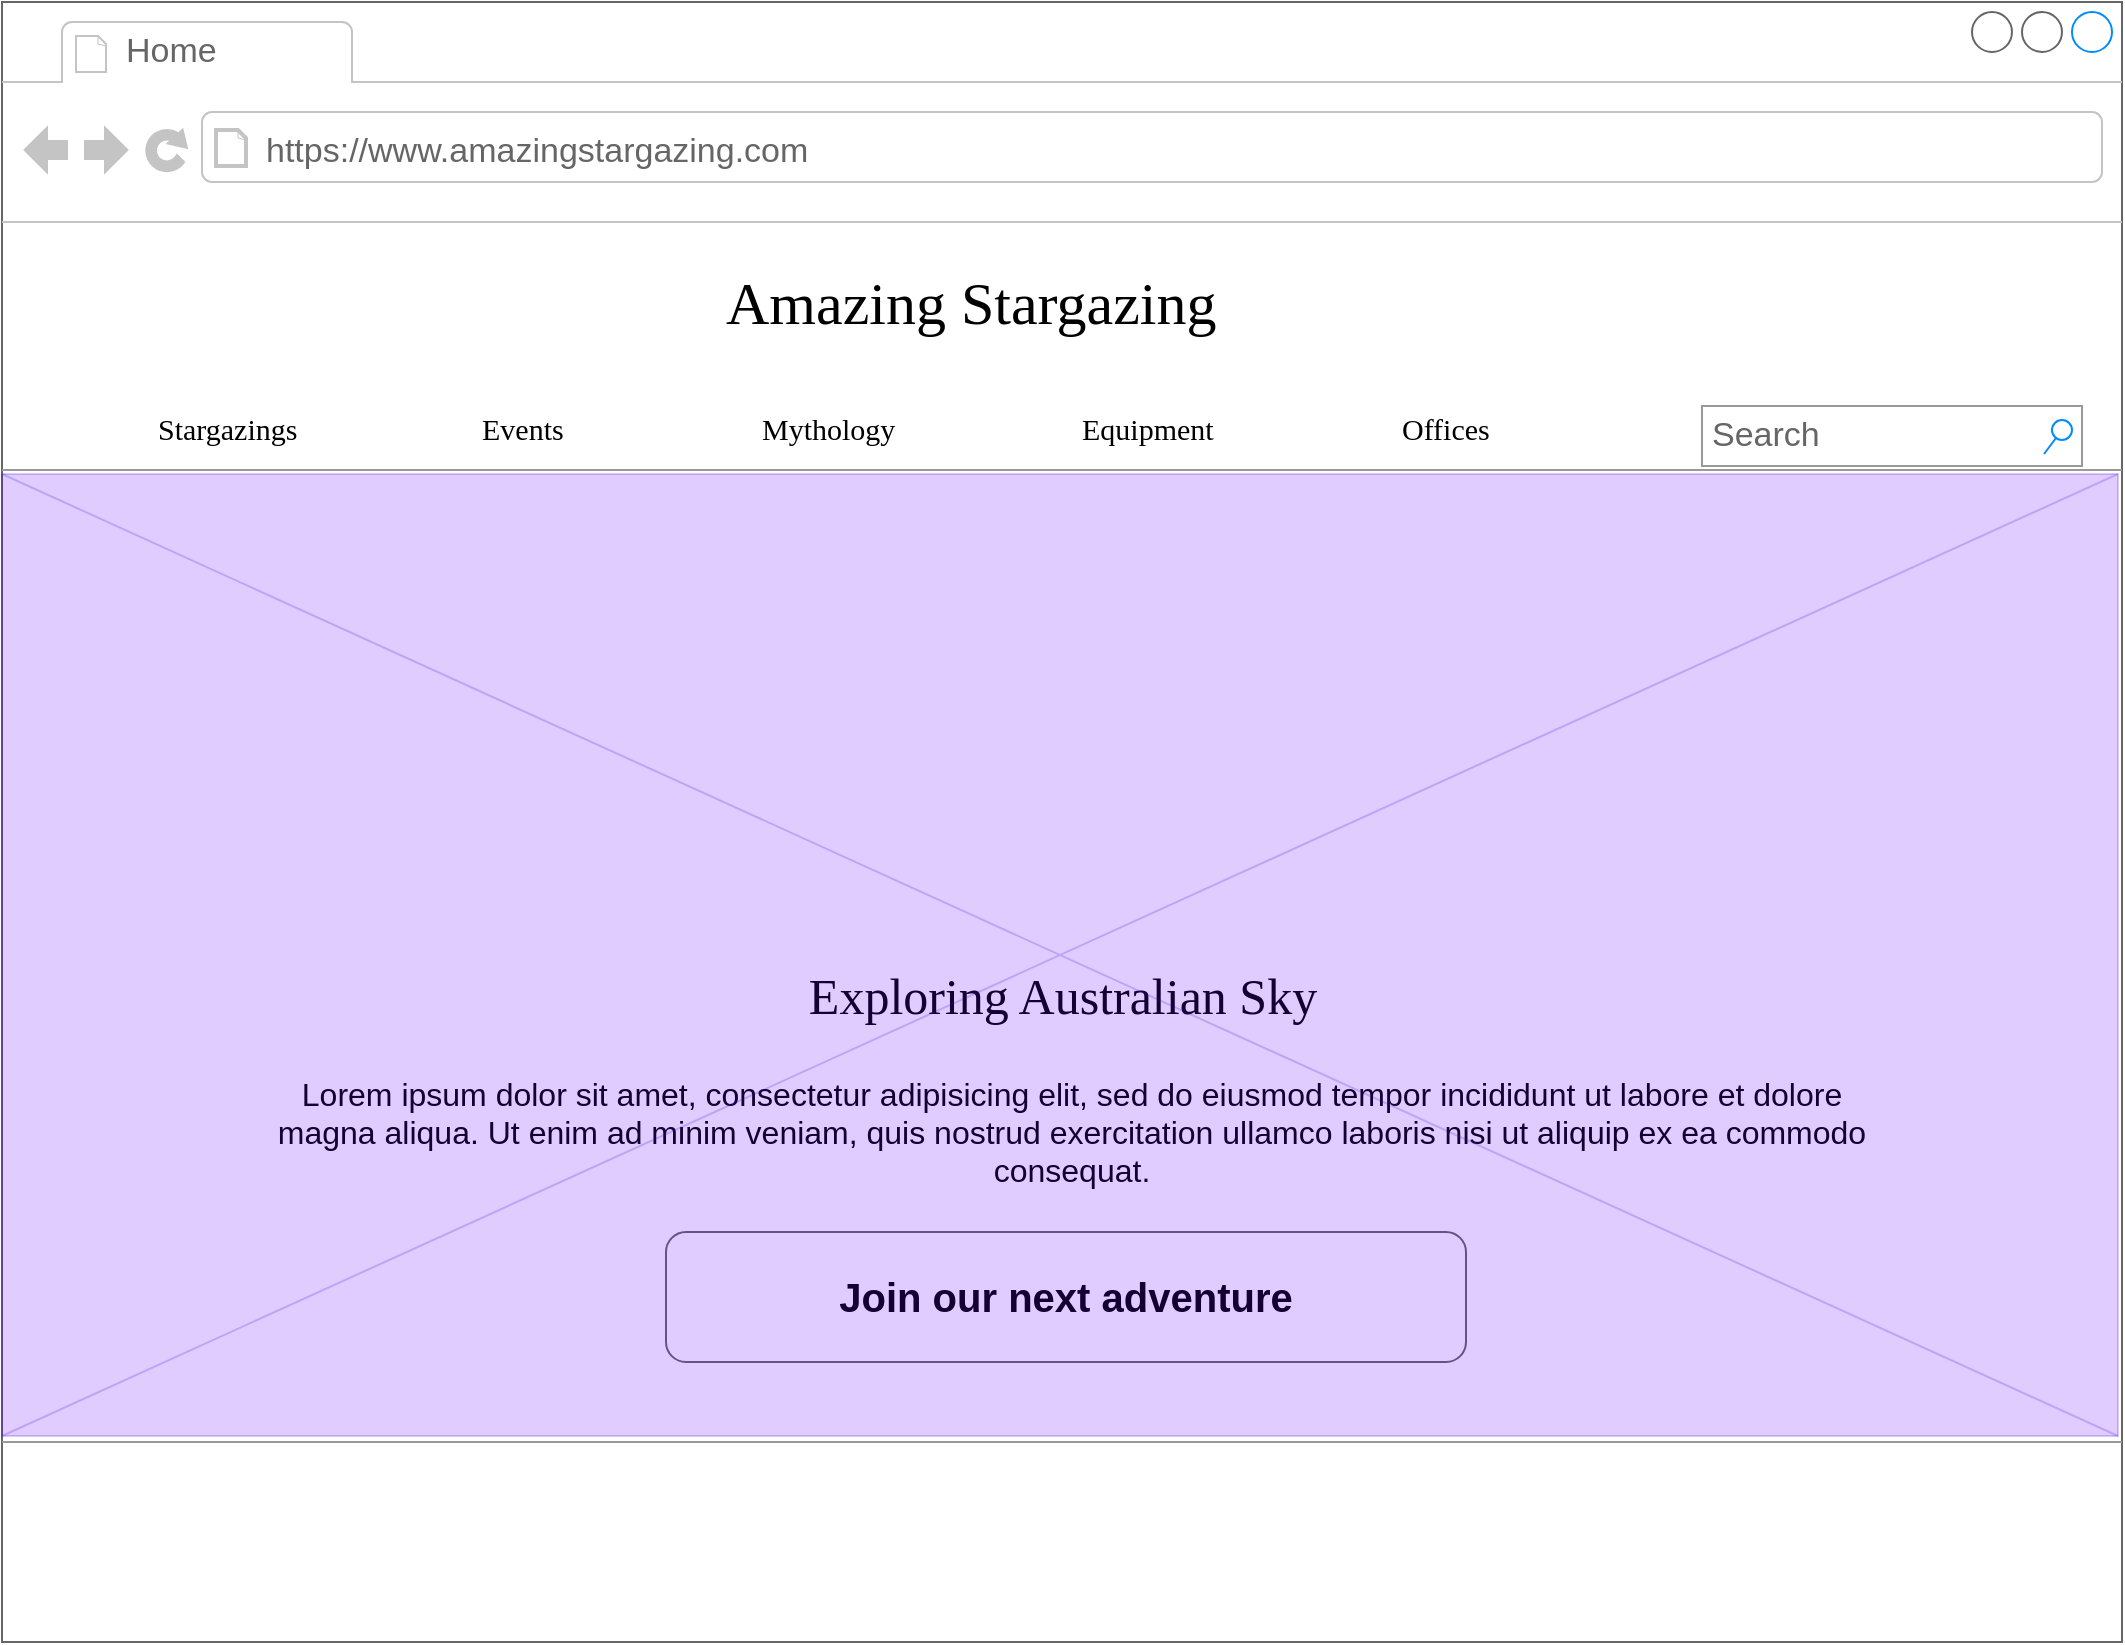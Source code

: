 <mxfile version="20.4.1" type="github" pages="5">
  <diagram name="Home" id="2cc2dc42-3aac-f2a9-1cec-7a8b7cbee084">
    <mxGraphModel dx="1405" dy="829" grid="1" gridSize="10" guides="1" tooltips="1" connect="1" arrows="1" fold="1" page="1" pageScale="1" pageWidth="1100" pageHeight="850" background="#ffffff" math="0" shadow="0">
      <root>
        <mxCell id="0" />
        <mxCell id="1" parent="0" />
        <mxCell id="7026571954dc6520-1" value="" style="strokeWidth=1;shadow=0;dashed=0;align=center;html=1;shape=mxgraph.mockup.containers.browserWindow;rSize=0;strokeColor=#666666;mainText=,;recursiveResize=0;rounded=0;labelBackgroundColor=none;fontFamily=Verdana;fontSize=12" parent="1" vertex="1">
          <mxGeometry width="1060" height="820" as="geometry" />
        </mxCell>
        <mxCell id="7026571954dc6520-2" value="Home" style="strokeWidth=1;shadow=0;dashed=0;align=center;html=1;shape=mxgraph.mockup.containers.anchor;fontSize=17;fontColor=#666666;align=left;" parent="7026571954dc6520-1" vertex="1">
          <mxGeometry x="60" y="12" width="100" height="26" as="geometry" />
        </mxCell>
        <mxCell id="7026571954dc6520-3" value="https://www.amazingstargazing.com" style="strokeWidth=1;shadow=0;dashed=0;align=center;html=1;shape=mxgraph.mockup.containers.anchor;rSize=0;fontSize=17;fontColor=#666666;align=left;" parent="7026571954dc6520-1" vertex="1">
          <mxGeometry x="130" y="60" width="250" height="30" as="geometry" />
        </mxCell>
        <mxCell id="7026571954dc6520-4" value="Amazing Stargazing" style="text;html=1;points=[];align=left;verticalAlign=top;spacingTop=-4;fontSize=30;fontFamily=Verdana" parent="7026571954dc6520-1" vertex="1">
          <mxGeometry x="360" y="130" width="340" height="50" as="geometry" />
        </mxCell>
        <mxCell id="7026571954dc6520-16" value="&lt;font style=&quot;font-size: 25px;&quot;&gt;Exploring Australian Sky&lt;/font&gt;" style="text;html=1;points=[];align=center;verticalAlign=top;spacingTop=-4;fontSize=15;fontFamily=Verdana" parent="7026571954dc6520-1" vertex="1">
          <mxGeometry x="355" y="480" width="350" height="30" as="geometry" />
        </mxCell>
        <mxCell id="7026571954dc6520-17" value="Lorem ipsum dolor sit amet, consectetur adipisicing elit, sed do eiusmod tempor incididunt ut labore et dolore magna aliqua. Ut enim ad minim veniam, quis nostrud exercitation ullamco laboris nisi ut aliquip ex ea commodo consequat." style="text;spacingTop=-5;whiteSpace=wrap;html=1;align=center;fontSize=16;fontFamily=Helvetica;fillColor=none;strokeColor=none;rounded=0;shadow=1;labelBackgroundColor=none;" parent="7026571954dc6520-1" vertex="1">
          <mxGeometry x="135" y="535" width="800" height="60" as="geometry" />
        </mxCell>
        <mxCell id="vuWrpxER9Ld0kogO-hv2-18" value="Stargazings" style="text;html=1;points=[];align=left;verticalAlign=top;spacingTop=-4;fontSize=15;fontFamily=Verdana" vertex="1" parent="7026571954dc6520-1">
          <mxGeometry x="76" y="202" width="110" height="30" as="geometry" />
        </mxCell>
        <mxCell id="vuWrpxER9Ld0kogO-hv2-19" value="Events" style="text;html=1;points=[];align=left;verticalAlign=top;spacingTop=-4;fontSize=15;fontFamily=Verdana" vertex="1" parent="7026571954dc6520-1">
          <mxGeometry x="238" y="202" width="100" height="30" as="geometry" />
        </mxCell>
        <mxCell id="vuWrpxER9Ld0kogO-hv2-20" value="Mythology" style="text;html=1;points=[];align=left;verticalAlign=top;spacingTop=-4;fontSize=15;fontFamily=Verdana" vertex="1" parent="7026571954dc6520-1">
          <mxGeometry x="378" y="202" width="110" height="30" as="geometry" />
        </mxCell>
        <mxCell id="vuWrpxER9Ld0kogO-hv2-22" value="" style="verticalLabelPosition=bottom;shadow=0;dashed=0;align=center;html=1;verticalAlign=top;strokeWidth=1;shape=mxgraph.mockup.markup.line;strokeColor=#999999;rounded=0;labelBackgroundColor=none;fillColor=#ffffff;fontFamily=Verdana;fontSize=12;fontColor=#000000;" vertex="1" parent="7026571954dc6520-1">
          <mxGeometry y="224" width="1060" height="20" as="geometry" />
        </mxCell>
        <mxCell id="vuWrpxER9Ld0kogO-hv2-23" value="Equipment" style="text;html=1;points=[];align=left;verticalAlign=top;spacingTop=-4;fontSize=15;fontFamily=Verdana" vertex="1" parent="7026571954dc6520-1">
          <mxGeometry x="538" y="202" width="110" height="30" as="geometry" />
        </mxCell>
        <mxCell id="vuWrpxER9Ld0kogO-hv2-24" value="Offices" style="text;html=1;points=[];align=left;verticalAlign=top;spacingTop=-4;fontSize=15;fontFamily=Verdana" vertex="1" parent="7026571954dc6520-1">
          <mxGeometry x="698" y="202" width="110" height="30" as="geometry" />
        </mxCell>
        <mxCell id="zznRO6wtgTClX1h2su4r-4" value="&lt;font color=&quot;#000000&quot; style=&quot;font-size: 20px;&quot;&gt;Join our next adventure&lt;/font&gt;" style="strokeWidth=1;shadow=0;dashed=0;align=center;html=1;shape=mxgraph.mockup.buttons.button;strokeColor=#666666;fontColor=#ffffff;mainText=;buttonStyle=round;fontSize=17;fontStyle=1;fillColor=#FFFFFF;whiteSpace=wrap;rounded=0;glass=0;sketch=0;fillStyle=auto;" vertex="1" parent="7026571954dc6520-1">
          <mxGeometry x="332" y="615" width="400" height="65" as="geometry" />
        </mxCell>
        <mxCell id="_-O5hTFv0uhlAmHMfdJl-1" value="" style="verticalLabelPosition=bottom;shadow=0;dashed=0;align=center;html=1;verticalAlign=top;strokeWidth=1;shape=mxgraph.mockup.graphics.simpleIcon;strokeColor=#3700CC;rounded=0;glass=0;sketch=0;fillStyle=auto;fontSize=22;fontColor=#ffffff;fillColor=#6a00ff;opacity=20;" vertex="1" parent="1">
          <mxGeometry y="236" width="1058" height="481" as="geometry" />
        </mxCell>
        <mxCell id="t2ABrvCH1pC7OmIqVmPv-1" value="Search" style="strokeWidth=1;shadow=0;dashed=0;align=center;html=1;shape=mxgraph.mockup.forms.searchBox;strokeColor=#999999;mainText=;strokeColor2=#008cff;fontColor=#666666;fontSize=17;align=left;spacingLeft=3;fillColor=#FFFFFF;" vertex="1" parent="1">
          <mxGeometry x="850" y="202" width="190" height="30" as="geometry" />
        </mxCell>
        <mxCell id="7026571954dc6520-21" value="" style="verticalLabelPosition=bottom;shadow=0;dashed=0;align=center;html=1;verticalAlign=top;strokeWidth=1;shape=mxgraph.mockup.markup.line;strokeColor=#999999;rounded=0;labelBackgroundColor=none;fillColor=#ffffff;fontFamily=Verdana;fontSize=12;fontColor=#000000;" parent="1" vertex="1">
          <mxGeometry y="710" width="1060" height="20" as="geometry" />
        </mxCell>
      </root>
    </mxGraphModel>
  </diagram>
  <diagram id="Iia2PDDyMqTeJUsPgwej" name="Content index">
    <mxGraphModel dx="2264" dy="1198" grid="1" gridSize="10" guides="1" tooltips="1" connect="1" arrows="1" fold="1" page="1" pageScale="1" pageWidth="827" pageHeight="1169" math="0" shadow="0">
      <root>
        <mxCell id="0" />
        <mxCell id="1" parent="0" />
        <mxCell id="jf0Kmd5ADYae13o9K9r1-1" value="" style="strokeWidth=1;shadow=0;dashed=0;align=center;html=1;shape=mxgraph.mockup.containers.browserWindow;rSize=0;strokeColor=#666666;mainText=,;recursiveResize=0;rounded=0;labelBackgroundColor=none;fontFamily=Verdana;fontSize=12" vertex="1" parent="1">
          <mxGeometry width="1050" height="1120" as="geometry" />
        </mxCell>
        <mxCell id="jf0Kmd5ADYae13o9K9r1-2" value="Home" style="strokeWidth=1;shadow=0;dashed=0;align=center;html=1;shape=mxgraph.mockup.containers.anchor;fontSize=17;fontColor=#666666;align=left;" vertex="1" parent="jf0Kmd5ADYae13o9K9r1-1">
          <mxGeometry x="60" y="12" width="100" height="26" as="geometry" />
        </mxCell>
        <mxCell id="jf0Kmd5ADYae13o9K9r1-3" value="https://www.amazingstargazing.com" style="strokeWidth=1;shadow=0;dashed=0;align=center;html=1;shape=mxgraph.mockup.containers.anchor;rSize=0;fontSize=17;fontColor=#666666;align=left;" vertex="1" parent="jf0Kmd5ADYae13o9K9r1-1">
          <mxGeometry x="130" y="60" width="250" height="30" as="geometry" />
        </mxCell>
        <mxCell id="jf0Kmd5ADYae13o9K9r1-4" value="Amazing Stargazing" style="text;html=1;points=[];align=left;verticalAlign=top;spacingTop=-4;fontSize=30;fontFamily=Verdana" vertex="1" parent="jf0Kmd5ADYae13o9K9r1-1">
          <mxGeometry x="360" y="130" width="340" height="50" as="geometry" />
        </mxCell>
        <mxCell id="jf0Kmd5ADYae13o9K9r1-5" value="Stargazings" style="text;html=1;points=[];align=left;verticalAlign=top;spacingTop=-4;fontSize=15;fontFamily=Verdana" vertex="1" parent="jf0Kmd5ADYae13o9K9r1-1">
          <mxGeometry x="73" y="202" width="110" height="30" as="geometry" />
        </mxCell>
        <mxCell id="jf0Kmd5ADYae13o9K9r1-6" value="Events" style="text;html=1;points=[];align=left;verticalAlign=top;spacingTop=-4;fontSize=15;fontFamily=Verdana" vertex="1" parent="jf0Kmd5ADYae13o9K9r1-1">
          <mxGeometry x="235" y="202" width="100" height="30" as="geometry" />
        </mxCell>
        <mxCell id="jf0Kmd5ADYae13o9K9r1-7" value="Mythology" style="text;html=1;points=[];align=left;verticalAlign=top;spacingTop=-4;fontSize=15;fontFamily=Verdana" vertex="1" parent="jf0Kmd5ADYae13o9K9r1-1">
          <mxGeometry x="375" y="202" width="110" height="30" as="geometry" />
        </mxCell>
        <mxCell id="jf0Kmd5ADYae13o9K9r1-9" value="" style="verticalLabelPosition=bottom;shadow=0;dashed=0;align=center;html=1;verticalAlign=top;strokeWidth=1;shape=mxgraph.mockup.markup.line;strokeColor=#999999;rounded=0;labelBackgroundColor=none;fillColor=#ffffff;fontFamily=Verdana;fontSize=12;fontColor=#000000;" vertex="1" parent="jf0Kmd5ADYae13o9K9r1-1">
          <mxGeometry y="224" width="1050" height="20" as="geometry" />
        </mxCell>
        <mxCell id="jf0Kmd5ADYae13o9K9r1-11" value="&lt;div style=&quot;text-align: justify;&quot;&gt;&lt;span style=&quot;background-color: initial;&quot;&gt;Lorem ipsum dolor sit amet, consectetur adipisicing elit, sed do eiusmod tempor incididunt ut labore et dolore magna aliqua.&lt;/span&gt;&lt;/div&gt;" style="text;spacingTop=-5;whiteSpace=wrap;html=1;align=left;fontSize=16;fontFamily=Helvetica;fillColor=none;strokeColor=none;rounded=0;shadow=1;labelBackgroundColor=none;" vertex="1" parent="jf0Kmd5ADYae13o9K9r1-1">
          <mxGeometry x="324.5" y="561" width="200" height="125" as="geometry" />
        </mxCell>
        <mxCell id="jf0Kmd5ADYae13o9K9r1-13" value="" style="verticalLabelPosition=bottom;shadow=0;dashed=0;align=center;html=1;verticalAlign=top;strokeWidth=1;shape=mxgraph.mockup.markup.line;strokeColor=#999999;rounded=0;labelBackgroundColor=none;fillColor=#ffffff;fontFamily=Verdana;fontSize=12;fontColor=#000000;" vertex="1" parent="jf0Kmd5ADYae13o9K9r1-1">
          <mxGeometry y="1010" width="1050" height="20" as="geometry" />
        </mxCell>
        <mxCell id="jf0Kmd5ADYae13o9K9r1-14" value="Equipment" style="text;html=1;points=[];align=left;verticalAlign=top;spacingTop=-4;fontSize=15;fontFamily=Verdana" vertex="1" parent="jf0Kmd5ADYae13o9K9r1-1">
          <mxGeometry x="535" y="202" width="110" height="30" as="geometry" />
        </mxCell>
        <mxCell id="jf0Kmd5ADYae13o9K9r1-15" value="Offices" style="text;html=1;points=[];align=left;verticalAlign=top;spacingTop=-4;fontSize=15;fontFamily=Verdana" vertex="1" parent="jf0Kmd5ADYae13o9K9r1-1">
          <mxGeometry x="695" y="202" width="110" height="30" as="geometry" />
        </mxCell>
        <mxCell id="ymsSqTnMvAlwxcvloarK-4" value="Search" style="strokeWidth=1;shadow=0;dashed=0;align=center;html=1;shape=mxgraph.mockup.forms.searchBox;strokeColor=#999999;mainText=;strokeColor2=#008cff;fontColor=#666666;fontSize=17;align=left;spacingLeft=3;fillColor=#FFFFFF;fillStyle=auto;" vertex="1" parent="jf0Kmd5ADYae13o9K9r1-1">
          <mxGeometry x="850" y="202" width="190" height="30" as="geometry" />
        </mxCell>
        <mxCell id="MRmfxSSGsAsOYlZ1cQa--20" value="" style="strokeWidth=1;shadow=0;dashed=0;align=center;html=1;shape=mxgraph.mockup.containers.rrect;rSize=0;strokeColor=#666666;fontColor=#46495D;fillColor=#FFFFFF;" vertex="1" parent="jf0Kmd5ADYae13o9K9r1-1">
          <mxGeometry y="350" width="260" height="670" as="geometry" />
        </mxCell>
        <mxCell id="MRmfxSSGsAsOYlZ1cQa--21" value="Group 1" style="strokeColor=inherit;fillColor=inherit;gradientColor=inherit;strokeWidth=1;shadow=0;dashed=0;align=center;html=1;shape=mxgraph.mockup.containers.rrect;rSize=0;fontSize=17;fontColor=#666666;fontStyle=1;resizeWidth=1;" vertex="1" parent="MRmfxSSGsAsOYlZ1cQa--20">
          <mxGeometry width="260" height="26" relative="1" as="geometry" />
        </mxCell>
        <mxCell id="MRmfxSSGsAsOYlZ1cQa--22" value="Group 2" style="strokeColor=inherit;fillColor=inherit;gradientColor=inherit;strokeWidth=1;shadow=0;dashed=0;align=center;html=1;shape=mxgraph.mockup.containers.rrect;rSize=0;fontSize=17;fontColor=#666666;fontStyle=1;resizeWidth=1;" vertex="1" parent="MRmfxSSGsAsOYlZ1cQa--20">
          <mxGeometry width="260" height="26" relative="1" as="geometry">
            <mxPoint y="26" as="offset" />
          </mxGeometry>
        </mxCell>
        <mxCell id="MRmfxSSGsAsOYlZ1cQa--23" value="Group 3" style="strokeWidth=1;shadow=0;dashed=0;align=center;html=1;shape=mxgraph.mockup.containers.rrect;rSize=0;fontSize=17;fontColor=#ffffff;fontStyle=1;fillColor=#008cff;strokeColor=#008cff;resizeWidth=1;" vertex="1" parent="MRmfxSSGsAsOYlZ1cQa--20">
          <mxGeometry width="260" height="26" relative="1" as="geometry">
            <mxPoint y="52" as="offset" />
          </mxGeometry>
        </mxCell>
        <mxCell id="MRmfxSSGsAsOYlZ1cQa--24" value="Group 4" style="strokeColor=inherit;fillColor=inherit;gradientColor=inherit;strokeWidth=1;shadow=0;dashed=0;align=center;html=1;shape=mxgraph.mockup.containers.rrect;rSize=0;fontSize=17;fontColor=#666666;fontStyle=1;resizeWidth=1;" vertex="1" parent="MRmfxSSGsAsOYlZ1cQa--20">
          <mxGeometry y="1" width="260" height="26" relative="1" as="geometry">
            <mxPoint y="-26" as="offset" />
          </mxGeometry>
        </mxCell>
        <mxCell id="J0-2NjfDbKlUn1HoOtZS-7" value="" style="verticalLabelPosition=bottom;shadow=0;dashed=0;align=center;html=1;verticalAlign=top;strokeWidth=1;shape=mxgraph.mockup.graphics.simpleIcon;strokeColor=#999999;fillStyle=auto;fontColor=#46495D;fillColor=#FFFFFF;resizeHeight=0;" vertex="1" parent="jf0Kmd5ADYae13o9K9r1-1">
          <mxGeometry x="324.5" y="350" width="200" height="200" as="geometry" />
        </mxCell>
        <mxCell id="J0-2NjfDbKlUn1HoOtZS-8" value="" style="verticalLabelPosition=bottom;shadow=0;dashed=0;align=center;html=1;verticalAlign=top;strokeWidth=1;shape=mxgraph.mockup.graphics.simpleIcon;strokeColor=#999999;fillStyle=auto;fontColor=#46495D;fillColor=#FFFFFF;resizeHeight=0;" vertex="1" parent="jf0Kmd5ADYae13o9K9r1-1">
          <mxGeometry x="548.5" y="350.75" width="200" height="200" as="geometry" />
        </mxCell>
        <mxCell id="J0-2NjfDbKlUn1HoOtZS-9" value="" style="verticalLabelPosition=bottom;shadow=0;dashed=0;align=center;html=1;verticalAlign=top;strokeWidth=1;shape=mxgraph.mockup.graphics.simpleIcon;strokeColor=#999999;fillStyle=auto;fontColor=#46495D;fillColor=#FFFFFF;resizeHeight=0;" vertex="1" parent="jf0Kmd5ADYae13o9K9r1-1">
          <mxGeometry x="774.5" y="350.75" width="200" height="200" as="geometry" />
        </mxCell>
        <mxCell id="J0-2NjfDbKlUn1HoOtZS-11" value="&lt;div style=&quot;text-align: justify;&quot;&gt;&lt;span style=&quot;background-color: initial;&quot;&gt;Lorem ipsum dolor sit amet, consectetur adipisicing elit, sed do eiusmod tempor incididunt ut labore et dolore magna aliqua.&lt;/span&gt;&lt;/div&gt;" style="text;spacingTop=-5;whiteSpace=wrap;html=1;align=left;fontSize=16;fontFamily=Helvetica;fillColor=none;strokeColor=none;rounded=0;shadow=1;labelBackgroundColor=none;" vertex="1" parent="jf0Kmd5ADYae13o9K9r1-1">
          <mxGeometry x="548.5" y="561" width="200" height="125" as="geometry" />
        </mxCell>
        <mxCell id="J0-2NjfDbKlUn1HoOtZS-12" value="&lt;div style=&quot;text-align: justify;&quot;&gt;&lt;span style=&quot;background-color: initial;&quot;&gt;Lorem ipsum dolor sit amet, consectetur adipisicing elit, sed do eiusmod tempor incididunt ut labore et dolore magna aliqua.&lt;/span&gt;&lt;/div&gt;" style="text;spacingTop=-5;whiteSpace=wrap;html=1;align=left;fontSize=16;fontFamily=Helvetica;fillColor=none;strokeColor=none;rounded=0;shadow=1;labelBackgroundColor=none;" vertex="1" parent="jf0Kmd5ADYae13o9K9r1-1">
          <mxGeometry x="774.5" y="561" width="200" height="125" as="geometry" />
        </mxCell>
        <mxCell id="J0-2NjfDbKlUn1HoOtZS-13" value="&lt;div style=&quot;text-align: justify;&quot;&gt;&lt;span style=&quot;background-color: initial;&quot;&gt;Lorem ipsum dolor sit amet, consectetur adipisicing elit, sed do eiusmod tempor incididunt ut labore et dolore magna aliqua.&lt;/span&gt;&lt;/div&gt;" style="text;spacingTop=-5;whiteSpace=wrap;html=1;align=left;fontSize=16;fontFamily=Helvetica;fillColor=none;strokeColor=none;rounded=0;shadow=1;labelBackgroundColor=none;" vertex="1" parent="jf0Kmd5ADYae13o9K9r1-1">
          <mxGeometry x="323.5" y="896.75" width="200" height="125" as="geometry" />
        </mxCell>
        <mxCell id="J0-2NjfDbKlUn1HoOtZS-14" value="" style="verticalLabelPosition=bottom;shadow=0;dashed=0;align=center;html=1;verticalAlign=top;strokeWidth=1;shape=mxgraph.mockup.graphics.simpleIcon;strokeColor=#999999;fillStyle=auto;fontColor=#46495D;fillColor=#FFFFFF;resizeHeight=0;" vertex="1" parent="jf0Kmd5ADYae13o9K9r1-1">
          <mxGeometry x="323.5" y="685.75" width="200" height="200" as="geometry" />
        </mxCell>
        <mxCell id="J0-2NjfDbKlUn1HoOtZS-15" value="" style="verticalLabelPosition=bottom;shadow=0;dashed=0;align=center;html=1;verticalAlign=top;strokeWidth=1;shape=mxgraph.mockup.graphics.simpleIcon;strokeColor=#999999;fillStyle=auto;fontColor=#46495D;fillColor=#FFFFFF;resizeHeight=0;" vertex="1" parent="jf0Kmd5ADYae13o9K9r1-1">
          <mxGeometry x="548.5" y="685.75" width="200" height="200" as="geometry" />
        </mxCell>
        <mxCell id="J0-2NjfDbKlUn1HoOtZS-16" value="" style="verticalLabelPosition=bottom;shadow=0;dashed=0;align=center;html=1;verticalAlign=top;strokeWidth=1;shape=mxgraph.mockup.graphics.simpleIcon;strokeColor=#999999;fillStyle=auto;fontColor=#46495D;fillColor=#FFFFFF;resizeHeight=0;" vertex="1" parent="jf0Kmd5ADYae13o9K9r1-1">
          <mxGeometry x="774.5" y="685.75" width="200" height="200" as="geometry" />
        </mxCell>
        <mxCell id="J0-2NjfDbKlUn1HoOtZS-17" value="&lt;div style=&quot;text-align: justify;&quot;&gt;&lt;span style=&quot;background-color: initial;&quot;&gt;Lorem ipsum dolor sit amet, consectetur adipisicing elit, sed do eiusmod tempor incididunt ut labore et dolore magna aliqua.&lt;/span&gt;&lt;/div&gt;" style="text;spacingTop=-5;whiteSpace=wrap;html=1;align=left;fontSize=16;fontFamily=Helvetica;fillColor=none;strokeColor=none;rounded=0;shadow=1;labelBackgroundColor=none;" vertex="1" parent="jf0Kmd5ADYae13o9K9r1-1">
          <mxGeometry x="548.5" y="896" width="200" height="125" as="geometry" />
        </mxCell>
        <mxCell id="J0-2NjfDbKlUn1HoOtZS-18" value="&lt;div style=&quot;text-align: justify;&quot;&gt;&lt;span style=&quot;background-color: initial;&quot;&gt;Lorem ipsum dolor sit amet, consectetur adipisicing elit, sed do eiusmod tempor incididunt ut labore et dolore magna aliqua.&lt;/span&gt;&lt;/div&gt;" style="text;spacingTop=-5;whiteSpace=wrap;html=1;align=left;fontSize=16;fontFamily=Helvetica;fillColor=none;strokeColor=none;rounded=0;shadow=1;labelBackgroundColor=none;" vertex="1" parent="jf0Kmd5ADYae13o9K9r1-1">
          <mxGeometry x="774.5" y="896" width="200" height="125" as="geometry" />
        </mxCell>
        <mxCell id="sXI0qYQrE7RiyCZlCsKG-1" style="edgeStyle=elbowEdgeStyle;rounded=0;orthogonalLoop=1;jettySize=auto;elbow=vertical;html=1;exitX=0.5;exitY=1;exitDx=0;exitDy=0;strokeColor=#788AA3;fontColor=#46495D;fillColor=#B2C9AB;" edge="1" parent="jf0Kmd5ADYae13o9K9r1-1" source="J0-2NjfDbKlUn1HoOtZS-18" target="J0-2NjfDbKlUn1HoOtZS-18">
          <mxGeometry relative="1" as="geometry" />
        </mxCell>
        <mxCell id="sXI0qYQrE7RiyCZlCsKG-2" value="Mythology and history of stars" style="text;html=1;points=[];align=left;verticalAlign=top;spacingTop=-4;fontSize=30;fontFamily=Verdana" vertex="1" parent="jf0Kmd5ADYae13o9K9r1-1">
          <mxGeometry x="323.5" y="274" width="500" height="50" as="geometry" />
        </mxCell>
      </root>
    </mxGraphModel>
  </diagram>
  <diagram name="Content detail" id="oeAXBVH6uDSrneDDvZSl">
    <mxGraphModel dx="1698" dy="898" grid="1" gridSize="10" guides="1" tooltips="1" connect="1" arrows="1" fold="1" page="1" pageScale="1" pageWidth="827" pageHeight="1169" math="0" shadow="0">
      <root>
        <mxCell id="6zJlSf_1j8fOUHoJT3Kg-0" />
        <mxCell id="6zJlSf_1j8fOUHoJT3Kg-1" parent="6zJlSf_1j8fOUHoJT3Kg-0" />
        <mxCell id="6zJlSf_1j8fOUHoJT3Kg-2" value="" style="strokeWidth=1;shadow=0;dashed=0;align=center;html=1;shape=mxgraph.mockup.containers.browserWindow;rSize=0;strokeColor=#666666;mainText=,;recursiveResize=0;rounded=0;labelBackgroundColor=none;fontFamily=Verdana;fontSize=14;" vertex="1" parent="6zJlSf_1j8fOUHoJT3Kg-1">
          <mxGeometry width="1050" height="1750" as="geometry" />
        </mxCell>
        <mxCell id="6zJlSf_1j8fOUHoJT3Kg-3" value="Home" style="strokeWidth=1;shadow=0;dashed=0;align=center;html=1;shape=mxgraph.mockup.containers.anchor;fontSize=17;fontColor=#666666;align=left;" vertex="1" parent="6zJlSf_1j8fOUHoJT3Kg-2">
          <mxGeometry x="60" y="12" width="100" height="26" as="geometry" />
        </mxCell>
        <mxCell id="6zJlSf_1j8fOUHoJT3Kg-4" value="https://www.amazingstargazing.com" style="strokeWidth=1;shadow=0;dashed=0;align=center;html=1;shape=mxgraph.mockup.containers.anchor;rSize=0;fontSize=17;fontColor=#666666;align=left;" vertex="1" parent="6zJlSf_1j8fOUHoJT3Kg-2">
          <mxGeometry x="130" y="60" width="250" height="30" as="geometry" />
        </mxCell>
        <mxCell id="6zJlSf_1j8fOUHoJT3Kg-5" value="Amazing Stargazing" style="text;html=1;points=[];align=left;verticalAlign=top;spacingTop=-4;fontSize=30;fontFamily=Verdana" vertex="1" parent="6zJlSf_1j8fOUHoJT3Kg-2">
          <mxGeometry x="360" y="130" width="340" height="50" as="geometry" />
        </mxCell>
        <mxCell id="6zJlSf_1j8fOUHoJT3Kg-6" value="Stargazings" style="text;html=1;points=[];align=left;verticalAlign=top;spacingTop=-4;fontSize=15;fontFamily=Verdana" vertex="1" parent="6zJlSf_1j8fOUHoJT3Kg-2">
          <mxGeometry x="73" y="202" width="110" height="30" as="geometry" />
        </mxCell>
        <mxCell id="6zJlSf_1j8fOUHoJT3Kg-7" value="Events" style="text;html=1;points=[];align=left;verticalAlign=top;spacingTop=-4;fontSize=15;fontFamily=Verdana" vertex="1" parent="6zJlSf_1j8fOUHoJT3Kg-2">
          <mxGeometry x="235" y="202" width="100" height="30" as="geometry" />
        </mxCell>
        <mxCell id="6zJlSf_1j8fOUHoJT3Kg-8" value="Mythology" style="text;html=1;points=[];align=left;verticalAlign=top;spacingTop=-4;fontSize=15;fontFamily=Verdana" vertex="1" parent="6zJlSf_1j8fOUHoJT3Kg-2">
          <mxGeometry x="375" y="202" width="110" height="30" as="geometry" />
        </mxCell>
        <mxCell id="6zJlSf_1j8fOUHoJT3Kg-9" value="" style="verticalLabelPosition=bottom;shadow=0;dashed=0;align=center;html=1;verticalAlign=top;strokeWidth=1;shape=mxgraph.mockup.markup.line;strokeColor=#999999;rounded=0;labelBackgroundColor=none;fillColor=#ffffff;fontFamily=Verdana;fontSize=12;fontColor=#000000;" vertex="1" parent="6zJlSf_1j8fOUHoJT3Kg-2">
          <mxGeometry y="224" width="1050" height="20" as="geometry" />
        </mxCell>
        <mxCell id="6zJlSf_1j8fOUHoJT3Kg-12" value="Equipment" style="text;html=1;points=[];align=left;verticalAlign=top;spacingTop=-4;fontSize=15;fontFamily=Verdana" vertex="1" parent="6zJlSf_1j8fOUHoJT3Kg-2">
          <mxGeometry x="535" y="202" width="110" height="30" as="geometry" />
        </mxCell>
        <mxCell id="6zJlSf_1j8fOUHoJT3Kg-13" value="Offices" style="text;html=1;points=[];align=left;verticalAlign=top;spacingTop=-4;fontSize=15;fontFamily=Verdana" vertex="1" parent="6zJlSf_1j8fOUHoJT3Kg-2">
          <mxGeometry x="695" y="202" width="110" height="30" as="geometry" />
        </mxCell>
        <mxCell id="6zJlSf_1j8fOUHoJT3Kg-14" value="Search" style="strokeWidth=1;shadow=0;dashed=0;align=center;html=1;shape=mxgraph.mockup.forms.searchBox;strokeColor=#999999;mainText=;strokeColor2=#008cff;fontColor=#666666;fontSize=17;align=left;spacingLeft=3;fillColor=#FFFFFF;fillStyle=auto;" vertex="1" parent="6zJlSf_1j8fOUHoJT3Kg-2">
          <mxGeometry x="850" y="202" width="190" height="30" as="geometry" />
        </mxCell>
        <mxCell id="6zJlSf_1j8fOUHoJT3Kg-15" value="" style="strokeWidth=1;shadow=0;dashed=0;align=center;html=1;shape=mxgraph.mockup.containers.rrect;rSize=0;strokeColor=#666666;fontColor=#46495D;fillColor=#FFFFFF;" vertex="1" parent="6zJlSf_1j8fOUHoJT3Kg-2">
          <mxGeometry y="350" width="260" height="1300" as="geometry" />
        </mxCell>
        <mxCell id="6zJlSf_1j8fOUHoJT3Kg-16" value="Group 1" style="strokeColor=inherit;fillColor=inherit;gradientColor=inherit;strokeWidth=1;shadow=0;dashed=0;align=center;html=1;shape=mxgraph.mockup.containers.rrect;rSize=0;fontSize=17;fontColor=#666666;fontStyle=1;resizeWidth=1;" vertex="1" parent="6zJlSf_1j8fOUHoJT3Kg-15">
          <mxGeometry width="260" height="26" relative="1" as="geometry" />
        </mxCell>
        <mxCell id="6zJlSf_1j8fOUHoJT3Kg-17" value="Group 2" style="strokeColor=inherit;fillColor=inherit;gradientColor=inherit;strokeWidth=1;shadow=0;dashed=0;align=center;html=1;shape=mxgraph.mockup.containers.rrect;rSize=0;fontSize=17;fontColor=#666666;fontStyle=1;resizeWidth=1;" vertex="1" parent="6zJlSf_1j8fOUHoJT3Kg-15">
          <mxGeometry width="260" height="26" relative="1" as="geometry">
            <mxPoint y="26" as="offset" />
          </mxGeometry>
        </mxCell>
        <mxCell id="6zJlSf_1j8fOUHoJT3Kg-18" value="Group 3" style="strokeWidth=1;shadow=0;dashed=0;align=center;html=1;shape=mxgraph.mockup.containers.rrect;rSize=0;fontSize=17;fontColor=#ffffff;fontStyle=1;fillColor=#008cff;strokeColor=#008cff;resizeWidth=1;" vertex="1" parent="6zJlSf_1j8fOUHoJT3Kg-15">
          <mxGeometry width="260" height="26" relative="1" as="geometry">
            <mxPoint y="52" as="offset" />
          </mxGeometry>
        </mxCell>
        <mxCell id="6zJlSf_1j8fOUHoJT3Kg-19" value="Group 4" style="strokeColor=inherit;fillColor=inherit;gradientColor=inherit;strokeWidth=1;shadow=0;dashed=0;align=center;html=1;shape=mxgraph.mockup.containers.rrect;rSize=0;fontSize=17;fontColor=#666666;fontStyle=1;resizeWidth=1;" vertex="1" parent="6zJlSf_1j8fOUHoJT3Kg-15">
          <mxGeometry y="1" width="260" height="26" relative="1" as="geometry">
            <mxPoint y="-26" as="offset" />
          </mxGeometry>
        </mxCell>
        <mxCell id="6zJlSf_1j8fOUHoJT3Kg-20" value="" style="verticalLabelPosition=bottom;shadow=0;dashed=0;align=center;html=1;verticalAlign=top;strokeWidth=1;shape=mxgraph.mockup.graphics.simpleIcon;strokeColor=#999999;fillStyle=auto;fontColor=#46495D;fillColor=#FFFFFF;resizeHeight=0;" vertex="1" parent="6zJlSf_1j8fOUHoJT3Kg-2">
          <mxGeometry x="325" y="350" width="400" height="246" as="geometry" />
        </mxCell>
        <mxCell id="6zJlSf_1j8fOUHoJT3Kg-31" style="edgeStyle=elbowEdgeStyle;rounded=0;orthogonalLoop=1;jettySize=auto;elbow=vertical;html=1;exitX=0.5;exitY=1;exitDx=0;exitDy=0;strokeColor=#788AA3;fontColor=#46495D;fillColor=#B2C9AB;" edge="1" parent="6zJlSf_1j8fOUHoJT3Kg-2">
          <mxGeometry relative="1" as="geometry">
            <mxPoint x="874.5" y="1021" as="sourcePoint" />
            <mxPoint x="874.5" y="1021" as="targetPoint" />
          </mxGeometry>
        </mxCell>
        <mxCell id="6zJlSf_1j8fOUHoJT3Kg-32" value="Casiopea" style="text;html=1;points=[];align=left;verticalAlign=top;spacingTop=-4;fontSize=30;fontFamily=Verdana" vertex="1" parent="6zJlSf_1j8fOUHoJT3Kg-2">
          <mxGeometry x="323.5" y="274" width="500" height="50" as="geometry" />
        </mxCell>
        <mxCell id="Ks9YD0hr6lz7CXjsgoXu-3" value="&lt;div style=&quot;text-align: justify;&quot;&gt;&lt;span style=&quot;font-size: 14px; background-color: initial;&quot;&gt;Lorem ipsum dolor sit amet, consectetur adipisicing elit, sed do eiusmod tempor incididunt ut labore et dolore magna aliqua. Ut enim ad minim veniam, quis nostrud exercitation ullamco laboris nisi ut aliquip ex ea commodo consequat. Duis aute irure dolor in reprehenderit in voluptate velit esse cillum dolore eu fugiat nulla pariatur. Excepteur sint occaecat cupidatat non proident, sunt in culpa qui officia deserunt mollit anim id est laborum.&amp;nbsp;&lt;/span&gt;&lt;/div&gt;" style="text;spacingTop=-5;whiteSpace=wrap;html=1;align=left;fontSize=12;fontFamily=Helvetica;fillColor=none;strokeColor=none;fillStyle=auto;fontColor=#46495D;" vertex="1" parent="6zJlSf_1j8fOUHoJT3Kg-2">
          <mxGeometry x="760" y="350" width="210" height="260" as="geometry" />
        </mxCell>
        <mxCell id="l-M2Og1119_fB3G4dypG-0" value="&lt;div style=&quot;text-align: justify;&quot;&gt;&lt;span style=&quot;background-color: initial;&quot;&gt;&lt;font style=&quot;font-size: 14px;&quot;&gt;Lorem ipsum dolor sit amet, consectetur adipisicing elit, sed do eiusmod tempor incididunt ut labore et dolore magna aliqua. Ut enim ad minim veniam, quis nostrud exercitation ullamco laboris nisi ut aliquip ex ea commodo consequat. Duis aute irure dolor in reprehenderit in voluptate velit esse cillum dolore eu fugiat nulla pariatur. Excepteur sint occaecat cupidatat non proident, sunt in culpa qui officia deserunt mollit anim id est laborum.&lt;/font&gt;&lt;/span&gt;&lt;/div&gt;&lt;div style=&quot;text-align: justify;&quot;&gt;&lt;span style=&quot;background-color: initial;&quot;&gt;&lt;font style=&quot;font-size: 14px;&quot;&gt;Sed ut perspiciatis unde omnis iste natus error sit voluptatem accusantium doloremque laudantium, totam rem aperiam, eaque ipsa quae ab illo inventore veritatis et quasi architecto beatae vitae dicta sunt explicabo. Nemo enim ipsam voluptatem quia voluptas sit aspernatur aut odit aut fugit, sed quia consequuntur magni dolores eos qui ratione voluptatem sequi nesciunt. Neque porro quisquam est, qui dolorem ipsum quia dolor sit amet, consectetur, adipisci velit, sed quia non numquam eius modi tempora incidunt ut labore et dolore magnam aliquam quaerat voluptatem. Ut enim ad minima veniam, quis nostrum exercitationem ullam corporis suscipit laboriosam, nisi ut aliquid ex ea commodi consequatur? Quis autem vel eum iure reprehenderit qui in ea voluptate velit esse quam nihil molestiae consequatur, vel illum qui dolorem eum fugiat quo voluptas nulla pariatur?&lt;/font&gt;&lt;/span&gt;&lt;/div&gt;" style="text;spacingTop=-5;whiteSpace=wrap;html=1;align=left;fontSize=12;fontFamily=Helvetica;fillColor=none;strokeColor=none;fillStyle=auto;fontColor=#46495D;" vertex="1" parent="6zJlSf_1j8fOUHoJT3Kg-2">
          <mxGeometry x="323.5" y="627" width="645" height="213" as="geometry" />
        </mxCell>
        <mxCell id="l-M2Og1119_fB3G4dypG-1" value="&lt;div style=&quot;text-align: justify; font-size: 14px;&quot;&gt;&lt;span style=&quot;background-color: initial;&quot;&gt;&lt;font style=&quot;font-size: 14px;&quot;&gt;Lorem ipsum dolor sit amet, consectetur adipisicing elit, sed do eiusmod tempor incididunt ut labore et dolore magna aliqua. Ut enim ad minim veniam, quis nostrud exercitation ullamco laboris nisi ut aliquip ex ea commodo consequat. Duis aute irure dolor in reprehenderit in voluptate velit esse cillum dolore eu fugiat nulla pariatur. Excepteur sint occaecat cupidatat non proident, sunt in culpa qui officia deserunt mollit anim id est laborum.&lt;/font&gt;&lt;/span&gt;&lt;/div&gt;&lt;div style=&quot;text-align: justify; font-size: 14px;&quot;&gt;&lt;span style=&quot;background-color: initial;&quot;&gt;&lt;font style=&quot;font-size: 14px;&quot;&gt;Sed ut perspiciatis unde omnis iste natus error sit voluptatem accusantium doloremque laudantium, totam rem aperiam, eaque ipsa quae ab illo inventore veritatis et quasi architecto beatae vitae dicta sunt explicabo. Nemo enim ipsam voluptatem quia voluptas sit aspernatur aut odit aut fugit, sed quia consequuntur magni dolores eos qui ratione voluptatem sequi nesciunt. Neque porro quisquam est, qui dolorem ipsum quia dolor sit amet, consectetur, adipisci velit, sed quia non numquam eius modi tempora incidunt ut labore et dolore magnam aliquam quaerat voluptatem.&amp;nbsp;&lt;/font&gt;&lt;/span&gt;&lt;/div&gt;" style="text;spacingTop=-5;whiteSpace=wrap;html=1;align=left;fontSize=12;fontFamily=Helvetica;fillColor=none;strokeColor=none;fillStyle=auto;fontColor=#46495D;" vertex="1" parent="6zJlSf_1j8fOUHoJT3Kg-2">
          <mxGeometry x="325" y="890" width="645" height="189" as="geometry" />
        </mxCell>
        <mxCell id="l-M2Og1119_fB3G4dypG-3" value="" style="verticalLabelPosition=bottom;shadow=0;dashed=0;align=center;html=1;verticalAlign=top;strokeWidth=1;shape=mxgraph.mockup.graphics.simpleIcon;strokeColor=#999999;fillStyle=auto;fontColor=#46495D;fillColor=#FFFFFF;resizeHeight=0;" vertex="1" parent="6zJlSf_1j8fOUHoJT3Kg-2">
          <mxGeometry x="323.5" y="1120" width="200" height="200" as="geometry" />
        </mxCell>
        <mxCell id="l-M2Og1119_fB3G4dypG-4" value="" style="verticalLabelPosition=bottom;shadow=0;dashed=0;align=center;html=1;verticalAlign=top;strokeWidth=1;shape=mxgraph.mockup.graphics.simpleIcon;strokeColor=#999999;fillStyle=auto;fontColor=#46495D;fillColor=#FFFFFF;resizeHeight=0;" vertex="1" parent="6zJlSf_1j8fOUHoJT3Kg-2">
          <mxGeometry x="546" y="1120" width="200" height="200" as="geometry" />
        </mxCell>
        <mxCell id="l-M2Og1119_fB3G4dypG-5" value="" style="verticalLabelPosition=bottom;shadow=0;dashed=0;align=center;html=1;verticalAlign=top;strokeWidth=1;shape=mxgraph.mockup.graphics.simpleIcon;strokeColor=#999999;fillStyle=auto;fontColor=#46495D;fillColor=#FFFFFF;resizeHeight=0;" vertex="1" parent="6zJlSf_1j8fOUHoJT3Kg-2">
          <mxGeometry x="767" y="1120" width="200" height="200" as="geometry" />
        </mxCell>
        <mxCell id="l-M2Og1119_fB3G4dypG-6" value="" style="verticalLabelPosition=bottom;shadow=0;dashed=0;align=center;html=1;verticalAlign=top;strokeWidth=1;shape=mxgraph.mockup.graphics.simpleIcon;strokeColor=#999999;fillStyle=auto;fontColor=#46495D;fillColor=#FFFFFF;resizeHeight=0;" vertex="1" parent="6zJlSf_1j8fOUHoJT3Kg-2">
          <mxGeometry x="323.5" y="1341" width="200" height="200" as="geometry" />
        </mxCell>
        <mxCell id="l-M2Og1119_fB3G4dypG-7" value="" style="verticalLabelPosition=bottom;shadow=0;dashed=0;align=center;html=1;verticalAlign=top;strokeWidth=1;shape=mxgraph.mockup.graphics.simpleIcon;strokeColor=#999999;fillStyle=auto;fontColor=#46495D;fillColor=#FFFFFF;resizeHeight=0;" vertex="1" parent="6zJlSf_1j8fOUHoJT3Kg-2">
          <mxGeometry x="546" y="1341" width="200" height="200" as="geometry" />
        </mxCell>
        <mxCell id="l-M2Og1119_fB3G4dypG-8" value="" style="verticalLabelPosition=bottom;shadow=0;dashed=0;align=center;html=1;verticalAlign=top;strokeWidth=1;shape=mxgraph.mockup.graphics.simpleIcon;strokeColor=#999999;fillStyle=auto;fontColor=#46495D;fillColor=#FFFFFF;resizeHeight=0;" vertex="1" parent="6zJlSf_1j8fOUHoJT3Kg-2">
          <mxGeometry x="767" y="1341" width="200" height="200" as="geometry" />
        </mxCell>
        <mxCell id="l-M2Og1119_fB3G4dypG-10" value="" style="verticalLabelPosition=bottom;shadow=0;dashed=0;align=center;html=1;verticalAlign=top;strokeWidth=1;shape=mxgraph.mockup.navigation.pageControl;fillColor=#999999;strokeColor=#ddeeff;fillStyle=auto;fontSize=14;fontColor=#46495D;" vertex="1" parent="6zJlSf_1j8fOUHoJT3Kg-2">
          <mxGeometry x="532.25" y="1570" width="227.5" height="30" as="geometry" />
        </mxCell>
        <mxCell id="l-M2Og1119_fB3G4dypG-13" value="" style="strokeWidth=2;html=1;shape=mxgraph.flowchart.extract_or_measurement;whiteSpace=wrap;fillStyle=auto;strokeColor=#999999;fontSize=14;fontColor=#46495D;fillColor=#FFFFFF;rotation=90;" vertex="1" parent="6zJlSf_1j8fOUHoJT3Kg-2">
          <mxGeometry x="924.5" y="1565" width="42.5" height="40" as="geometry" />
        </mxCell>
        <mxCell id="l-M2Og1119_fB3G4dypG-14" value="" style="strokeWidth=2;html=1;shape=mxgraph.flowchart.extract_or_measurement;whiteSpace=wrap;fillStyle=auto;strokeColor=#999999;fontSize=14;fontColor=#46495D;fillColor=#FFFFFF;rotation=-90;" vertex="1" parent="6zJlSf_1j8fOUHoJT3Kg-2">
          <mxGeometry x="325" y="1565" width="42.5" height="40" as="geometry" />
        </mxCell>
        <mxCell id="6zJlSf_1j8fOUHoJT3Kg-11" value="" style="verticalLabelPosition=bottom;shadow=0;dashed=0;align=center;html=1;verticalAlign=top;strokeWidth=1;shape=mxgraph.mockup.markup.line;strokeColor=#999999;rounded=0;labelBackgroundColor=none;fillColor=#ffffff;fontFamily=Verdana;fontSize=12;fontColor=#000000;" vertex="1" parent="6zJlSf_1j8fOUHoJT3Kg-1">
          <mxGeometry y="1640" width="1050" height="20" as="geometry" />
        </mxCell>
      </root>
    </mxGraphModel>
  </diagram>
  <diagram name="Next events" id="6wy20XOJaepDw5aCPQZv">
    <mxGraphModel dx="794" dy="469" grid="1" gridSize="10" guides="1" tooltips="1" connect="1" arrows="1" fold="1" page="1" pageScale="1" pageWidth="827" pageHeight="1169" math="0" shadow="0">
      <root>
        <mxCell id="A0GTHJ0byTWf7d3w2waY-0" />
        <mxCell id="A0GTHJ0byTWf7d3w2waY-1" parent="A0GTHJ0byTWf7d3w2waY-0" />
        <mxCell id="A0GTHJ0byTWf7d3w2waY-2" value="" style="strokeWidth=1;shadow=0;dashed=0;align=center;html=1;shape=mxgraph.mockup.containers.browserWindow;rSize=0;strokeColor=#666666;mainText=,;recursiveResize=0;rounded=0;labelBackgroundColor=none;fontFamily=Verdana;fontSize=14;strokeColor3=#6666FF;" vertex="1" parent="A0GTHJ0byTWf7d3w2waY-1">
          <mxGeometry width="1050" height="1110" as="geometry" />
        </mxCell>
        <mxCell id="A0GTHJ0byTWf7d3w2waY-3" value="Home" style="strokeWidth=1;shadow=0;dashed=0;align=center;html=1;shape=mxgraph.mockup.containers.anchor;fontSize=17;fontColor=#666666;align=left;" vertex="1" parent="A0GTHJ0byTWf7d3w2waY-2">
          <mxGeometry x="60" y="12" width="100" height="26" as="geometry" />
        </mxCell>
        <mxCell id="A0GTHJ0byTWf7d3w2waY-4" value="https://www.amazingstargazing.com" style="strokeWidth=1;shadow=0;dashed=0;align=center;html=1;shape=mxgraph.mockup.containers.anchor;rSize=0;fontSize=17;fontColor=#666666;align=left;" vertex="1" parent="A0GTHJ0byTWf7d3w2waY-2">
          <mxGeometry x="130" y="60" width="250" height="30" as="geometry" />
        </mxCell>
        <mxCell id="A0GTHJ0byTWf7d3w2waY-5" value="Amazing Stargazing" style="text;html=1;points=[];align=left;verticalAlign=top;spacingTop=-4;fontSize=30;fontFamily=Verdana" vertex="1" parent="A0GTHJ0byTWf7d3w2waY-2">
          <mxGeometry x="360" y="130" width="340" height="50" as="geometry" />
        </mxCell>
        <mxCell id="A0GTHJ0byTWf7d3w2waY-6" value="Stargazings" style="text;html=1;points=[];align=left;verticalAlign=top;spacingTop=-4;fontSize=15;fontFamily=Verdana" vertex="1" parent="A0GTHJ0byTWf7d3w2waY-2">
          <mxGeometry x="73" y="202" width="110" height="30" as="geometry" />
        </mxCell>
        <mxCell id="A0GTHJ0byTWf7d3w2waY-7" value="Events" style="text;html=1;points=[];align=left;verticalAlign=top;spacingTop=-4;fontSize=15;fontFamily=Verdana" vertex="1" parent="A0GTHJ0byTWf7d3w2waY-2">
          <mxGeometry x="235" y="202" width="100" height="30" as="geometry" />
        </mxCell>
        <mxCell id="A0GTHJ0byTWf7d3w2waY-8" value="Mythology" style="text;html=1;points=[];align=left;verticalAlign=top;spacingTop=-4;fontSize=15;fontFamily=Verdana" vertex="1" parent="A0GTHJ0byTWf7d3w2waY-2">
          <mxGeometry x="375" y="202" width="110" height="30" as="geometry" />
        </mxCell>
        <mxCell id="A0GTHJ0byTWf7d3w2waY-9" value="" style="verticalLabelPosition=bottom;shadow=0;dashed=0;align=center;html=1;verticalAlign=top;strokeWidth=1;shape=mxgraph.mockup.markup.line;strokeColor=#999999;rounded=0;labelBackgroundColor=none;fillColor=#ffffff;fontFamily=Verdana;fontSize=12;fontColor=#000000;" vertex="1" parent="A0GTHJ0byTWf7d3w2waY-2">
          <mxGeometry y="224" width="1050" height="20" as="geometry" />
        </mxCell>
        <mxCell id="A0GTHJ0byTWf7d3w2waY-10" value="Equipment" style="text;html=1;points=[];align=left;verticalAlign=top;spacingTop=-4;fontSize=15;fontFamily=Verdana" vertex="1" parent="A0GTHJ0byTWf7d3w2waY-2">
          <mxGeometry x="535" y="202" width="110" height="30" as="geometry" />
        </mxCell>
        <mxCell id="A0GTHJ0byTWf7d3w2waY-11" value="Offices" style="text;html=1;points=[];align=left;verticalAlign=top;spacingTop=-4;fontSize=15;fontFamily=Verdana" vertex="1" parent="A0GTHJ0byTWf7d3w2waY-2">
          <mxGeometry x="695" y="202" width="110" height="30" as="geometry" />
        </mxCell>
        <mxCell id="A0GTHJ0byTWf7d3w2waY-12" value="Search" style="strokeWidth=1;shadow=0;dashed=0;align=center;html=1;shape=mxgraph.mockup.forms.searchBox;strokeColor=#999999;mainText=;strokeColor2=#008cff;fontColor=#666666;fontSize=17;align=left;spacingLeft=3;fillColor=#FFFFFF;fillStyle=auto;" vertex="1" parent="A0GTHJ0byTWf7d3w2waY-2">
          <mxGeometry x="850" y="202" width="190" height="30" as="geometry" />
        </mxCell>
        <mxCell id="A0GTHJ0byTWf7d3w2waY-13" value="" style="strokeWidth=1;shadow=0;dashed=0;align=center;html=1;shape=mxgraph.mockup.containers.rrect;rSize=0;strokeColor=#666666;fontColor=#46495D;fillColor=#FFFFFF;" vertex="1" parent="A0GTHJ0byTWf7d3w2waY-2">
          <mxGeometry y="350" width="260" height="660" as="geometry" />
        </mxCell>
        <mxCell id="A0GTHJ0byTWf7d3w2waY-14" value="Group 1" style="strokeColor=inherit;fillColor=inherit;gradientColor=inherit;strokeWidth=1;shadow=0;dashed=0;align=center;html=1;shape=mxgraph.mockup.containers.rrect;rSize=0;fontSize=17;fontColor=#666666;fontStyle=1;resizeWidth=1;" vertex="1" parent="A0GTHJ0byTWf7d3w2waY-13">
          <mxGeometry width="260" height="26" relative="1" as="geometry" />
        </mxCell>
        <mxCell id="A0GTHJ0byTWf7d3w2waY-15" value="Group 2" style="strokeColor=inherit;fillColor=inherit;gradientColor=inherit;strokeWidth=1;shadow=0;dashed=0;align=center;html=1;shape=mxgraph.mockup.containers.rrect;rSize=0;fontSize=17;fontColor=#666666;fontStyle=1;resizeWidth=1;" vertex="1" parent="A0GTHJ0byTWf7d3w2waY-13">
          <mxGeometry width="260" height="26" relative="1" as="geometry">
            <mxPoint y="26" as="offset" />
          </mxGeometry>
        </mxCell>
        <mxCell id="A0GTHJ0byTWf7d3w2waY-16" value="Group 3" style="strokeWidth=1;shadow=0;dashed=0;align=center;html=1;shape=mxgraph.mockup.containers.rrect;rSize=0;fontSize=17;fontColor=#ffffff;fontStyle=1;fillColor=#008cff;strokeColor=#008cff;resizeWidth=1;" vertex="1" parent="A0GTHJ0byTWf7d3w2waY-13">
          <mxGeometry width="260" height="26" relative="1" as="geometry">
            <mxPoint y="52" as="offset" />
          </mxGeometry>
        </mxCell>
        <mxCell id="A0GTHJ0byTWf7d3w2waY-17" value="Group 4" style="strokeColor=inherit;fillColor=inherit;gradientColor=inherit;strokeWidth=1;shadow=0;dashed=0;align=center;html=1;shape=mxgraph.mockup.containers.rrect;rSize=0;fontSize=17;fontColor=#666666;fontStyle=1;resizeWidth=1;" vertex="1" parent="A0GTHJ0byTWf7d3w2waY-13">
          <mxGeometry y="1" width="260" height="26" relative="1" as="geometry">
            <mxPoint y="-26" as="offset" />
          </mxGeometry>
        </mxCell>
        <mxCell id="A0GTHJ0byTWf7d3w2waY-19" style="edgeStyle=elbowEdgeStyle;rounded=0;orthogonalLoop=1;jettySize=auto;elbow=vertical;html=1;exitX=0.5;exitY=1;exitDx=0;exitDy=0;strokeColor=#788AA3;fontColor=#46495D;fillColor=#B2C9AB;" edge="1" parent="A0GTHJ0byTWf7d3w2waY-2">
          <mxGeometry relative="1" as="geometry">
            <mxPoint x="874.5" y="1021" as="sourcePoint" />
            <mxPoint x="874.5" y="1021" as="targetPoint" />
          </mxGeometry>
        </mxCell>
        <mxCell id="A0GTHJ0byTWf7d3w2waY-20" value="Next events" style="text;html=1;points=[];align=left;verticalAlign=top;spacingTop=-4;fontSize=30;fontFamily=Verdana" vertex="1" parent="A0GTHJ0byTWf7d3w2waY-2">
          <mxGeometry x="323.5" y="274" width="500" height="50" as="geometry" />
        </mxCell>
        <mxCell id="A0GTHJ0byTWf7d3w2waY-21" value="&lt;div style=&quot;text-align: justify;&quot;&gt;&lt;span style=&quot;font-size: 14px; background-color: initial;&quot;&gt;Lorem ipsum dolor sit amet, consectetur adipisicing elit, sed do eiusmod tempor incididunt ut labore et dolore magna aliqua. Ut enim ad minim veniam, quis nostrud exercitation ullamco laboris nisi ut aliquip ex ea commodo consequat. Duis aute irure dolor in reprehenderit in voluptate velit esse cillum dolore eu fugiat nulla pariatur. Excepteur sint occaecat cupidatat non proident, sunt in culpa qui officia deserunt mollit anim id est laborum.&amp;nbsp;&lt;/span&gt;&lt;/div&gt;" style="text;spacingTop=-5;whiteSpace=wrap;html=1;align=left;fontSize=12;fontFamily=Helvetica;fillColor=none;strokeColor=none;fillStyle=auto;fontColor=#46495D;" vertex="1" parent="A0GTHJ0byTWf7d3w2waY-2">
          <mxGeometry x="760" y="350" width="210" height="260" as="geometry" />
        </mxCell>
        <mxCell id="A0GTHJ0byTWf7d3w2waY-22" value="&lt;div style=&quot;text-align: justify;&quot;&gt;&lt;span style=&quot;background-color: initial;&quot;&gt;&lt;font style=&quot;font-size: 14px;&quot;&gt;Lorem ipsum dolor sit amet, consectetur adipisicing elit, sed do eiusmod tempor incididunt ut labore et dolore magna aliqua. Ut enim ad minim veniam, quis nostrud exercitation ullamco laboris nisi ut aliquip ex ea commodo consequat. Duis aute irure dolor in reprehenderit in voluptate velit esse cillum dolore eu fugiat nulla pariatur. Excepteur sint occaecat cupidatat non proident, sunt in culpa qui officia deserunt mollit anim id est laborum.&lt;/font&gt;&lt;/span&gt;&lt;/div&gt;&lt;div style=&quot;text-align: justify;&quot;&gt;&lt;span style=&quot;background-color: initial;&quot;&gt;&lt;font style=&quot;font-size: 14px;&quot;&gt;Sed ut perspiciatis unde omnis iste natus error sit voluptatem accusantium doloremque laudantium, totam rem aperiam, eaque ipsa quae ab illo inventore veritatis et quasi architecto beatae vitae dicta sunt explicabo.&amp;nbsp;&lt;/font&gt;&lt;/span&gt;&lt;/div&gt;" style="text;spacingTop=-5;whiteSpace=wrap;html=1;align=left;fontSize=12;fontFamily=Helvetica;fillColor=none;strokeColor=none;fillStyle=auto;fontColor=#46495D;" vertex="1" parent="A0GTHJ0byTWf7d3w2waY-2">
          <mxGeometry x="323.5" y="627" width="645" height="143" as="geometry" />
        </mxCell>
        <mxCell id="oGSEtjtc5LQhlG1Egzqx-3" value="" style="strokeWidth=1;shadow=0;dashed=0;align=center;html=1;shape=mxgraph.mockup.forms.rrect;rSize=5;strokeColor=#999999;fillColor=#ffffff;fillStyle=auto;fontSize=14;fontColor=#46495D;" vertex="1" parent="A0GTHJ0byTWf7d3w2waY-2">
          <mxGeometry x="323.5" y="350" width="396.5" height="240" as="geometry" />
        </mxCell>
        <mxCell id="oGSEtjtc5LQhlG1Egzqx-4" value="October 2014" style="strokeWidth=1;shadow=0;dashed=0;align=center;html=1;shape=mxgraph.mockup.forms.anchor;fontColor=#999999;fillStyle=auto;strokeColor=#999999;fontSize=14;fillColor=#FFFFFF;" vertex="1" parent="oGSEtjtc5LQhlG1Egzqx-3">
          <mxGeometry x="74.344" y="10.971" width="247.812" height="27.429" as="geometry" />
        </mxCell>
        <mxCell id="oGSEtjtc5LQhlG1Egzqx-5" value="&lt;" style="strokeWidth=1;shadow=0;dashed=0;align=center;html=1;shape=mxgraph.mockup.forms.rrect;rSize=4;strokeColor=#999999;fontColor=#008cff;fontSize=19;fontStyle=1;fillStyle=auto;fillColor=#FFFFFF;" vertex="1" parent="oGSEtjtc5LQhlG1Egzqx-3">
          <mxGeometry x="19.825" y="10.971" width="61.953" height="27.429" as="geometry" />
        </mxCell>
        <mxCell id="oGSEtjtc5LQhlG1Egzqx-6" value="&gt;" style="strokeWidth=1;shadow=0;dashed=0;align=center;html=1;shape=mxgraph.mockup.forms.rrect;rSize=4;strokeColor=#999999;fontColor=#008cff;fontSize=19;fontStyle=1;fillStyle=auto;fillColor=#FFFFFF;" vertex="1" parent="oGSEtjtc5LQhlG1Egzqx-3">
          <mxGeometry x="314.722" y="10.971" width="61.953" height="27.429" as="geometry" />
        </mxCell>
        <mxCell id="oGSEtjtc5LQhlG1Egzqx-7" value="Mo" style="strokeWidth=1;shadow=0;dashed=0;align=center;html=1;shape=mxgraph.mockup.forms.anchor;fontColor=#999999;fillStyle=auto;strokeColor=#999999;fontSize=14;fillColor=#FFFFFF;" vertex="1" parent="oGSEtjtc5LQhlG1Egzqx-3">
          <mxGeometry x="24.781" y="38.4" width="49.562" height="27.429" as="geometry" />
        </mxCell>
        <mxCell id="oGSEtjtc5LQhlG1Egzqx-8" value="Tu" style="strokeWidth=1;shadow=0;dashed=0;align=center;html=1;shape=mxgraph.mockup.forms.anchor;fontColor=#999999;fillStyle=auto;strokeColor=#999999;fontSize=14;fillColor=#FFFFFF;" vertex="1" parent="oGSEtjtc5LQhlG1Egzqx-3">
          <mxGeometry x="74.344" y="38.4" width="49.562" height="27.429" as="geometry" />
        </mxCell>
        <mxCell id="oGSEtjtc5LQhlG1Egzqx-9" value="We" style="strokeWidth=1;shadow=0;dashed=0;align=center;html=1;shape=mxgraph.mockup.forms.anchor;fontColor=#999999;fillStyle=auto;strokeColor=#999999;fontSize=14;fillColor=#FFFFFF;" vertex="1" parent="oGSEtjtc5LQhlG1Egzqx-3">
          <mxGeometry x="123.906" y="38.4" width="49.562" height="27.429" as="geometry" />
        </mxCell>
        <mxCell id="oGSEtjtc5LQhlG1Egzqx-10" value="Th" style="strokeWidth=1;shadow=0;dashed=0;align=center;html=1;shape=mxgraph.mockup.forms.anchor;fontColor=#999999;fillStyle=auto;strokeColor=#999999;fontSize=14;fillColor=#FFFFFF;" vertex="1" parent="oGSEtjtc5LQhlG1Egzqx-3">
          <mxGeometry x="173.469" y="38.4" width="49.562" height="27.429" as="geometry" />
        </mxCell>
        <mxCell id="oGSEtjtc5LQhlG1Egzqx-11" value="Fr" style="strokeWidth=1;shadow=0;dashed=0;align=center;html=1;shape=mxgraph.mockup.forms.anchor;fontColor=#999999;fillStyle=auto;strokeColor=#999999;fontSize=14;fillColor=#FFFFFF;" vertex="1" parent="oGSEtjtc5LQhlG1Egzqx-3">
          <mxGeometry x="223.031" y="38.4" width="49.562" height="27.429" as="geometry" />
        </mxCell>
        <mxCell id="oGSEtjtc5LQhlG1Egzqx-12" value="Sa" style="strokeWidth=1;shadow=0;dashed=0;align=center;html=1;shape=mxgraph.mockup.forms.anchor;fontColor=#999999;fillStyle=auto;strokeColor=#999999;fontSize=14;fillColor=#FFFFFF;" vertex="1" parent="oGSEtjtc5LQhlG1Egzqx-3">
          <mxGeometry x="272.594" y="38.4" width="49.562" height="27.429" as="geometry" />
        </mxCell>
        <mxCell id="oGSEtjtc5LQhlG1Egzqx-13" value="Su" style="strokeWidth=1;shadow=0;dashed=0;align=center;html=1;shape=mxgraph.mockup.forms.anchor;fontColor=#999999;fillStyle=auto;strokeColor=#999999;fontSize=14;fillColor=#FFFFFF;" vertex="1" parent="oGSEtjtc5LQhlG1Egzqx-3">
          <mxGeometry x="322.156" y="38.4" width="49.562" height="27.429" as="geometry" />
        </mxCell>
        <mxCell id="oGSEtjtc5LQhlG1Egzqx-14" value="1" style="strokeWidth=1;shadow=0;dashed=0;align=center;html=1;shape=mxgraph.mockup.forms.rrect;rSize=0;strokeColor=#999999;fontColor=#999999;fillStyle=auto;fontSize=14;fillColor=#FFFFFF;" vertex="1" parent="oGSEtjtc5LQhlG1Egzqx-3">
          <mxGeometry x="24.781" y="65.829" width="49.562" height="27.429" as="geometry" />
        </mxCell>
        <mxCell id="oGSEtjtc5LQhlG1Egzqx-15" value="2" style="strokeWidth=1;shadow=0;dashed=0;align=center;html=1;shape=mxgraph.mockup.forms.rrect;rSize=0;strokeColor=#999999;fontColor=#999999;fillStyle=auto;fontSize=14;fillColor=#FFFFFF;" vertex="1" parent="oGSEtjtc5LQhlG1Egzqx-3">
          <mxGeometry x="74.344" y="65.829" width="49.562" height="27.429" as="geometry" />
        </mxCell>
        <mxCell id="oGSEtjtc5LQhlG1Egzqx-16" value="3" style="strokeWidth=1;shadow=0;dashed=0;align=center;html=1;shape=mxgraph.mockup.forms.rrect;rSize=0;strokeColor=#999999;fontColor=#999999;fillStyle=auto;fontSize=14;fillColor=#FFFFFF;" vertex="1" parent="oGSEtjtc5LQhlG1Egzqx-3">
          <mxGeometry x="123.906" y="65.829" width="49.562" height="27.429" as="geometry" />
        </mxCell>
        <mxCell id="oGSEtjtc5LQhlG1Egzqx-17" value="4" style="strokeWidth=1;shadow=0;dashed=0;align=center;html=1;shape=mxgraph.mockup.forms.rrect;rSize=0;strokeColor=#999999;fontColor=#999999;fillStyle=auto;fontSize=14;fillColor=#FFFFFF;" vertex="1" parent="oGSEtjtc5LQhlG1Egzqx-3">
          <mxGeometry x="173.469" y="65.829" width="49.562" height="27.429" as="geometry" />
        </mxCell>
        <mxCell id="oGSEtjtc5LQhlG1Egzqx-18" value="5" style="strokeWidth=1;shadow=0;dashed=0;align=center;html=1;shape=mxgraph.mockup.forms.rrect;rSize=0;strokeColor=#999999;fontColor=#999999;fillStyle=auto;fontSize=14;fillColor=#FFFFFF;" vertex="1" parent="oGSEtjtc5LQhlG1Egzqx-3">
          <mxGeometry x="223.031" y="65.829" width="49.562" height="27.429" as="geometry" />
        </mxCell>
        <mxCell id="oGSEtjtc5LQhlG1Egzqx-19" value="6" style="strokeWidth=1;shadow=0;dashed=0;align=center;html=1;shape=mxgraph.mockup.forms.rrect;rSize=0;strokeColor=#999999;fontColor=#999999;fillStyle=auto;fontSize=14;fillColor=#FFFFFF;" vertex="1" parent="oGSEtjtc5LQhlG1Egzqx-3">
          <mxGeometry x="272.594" y="65.829" width="49.562" height="27.429" as="geometry" />
        </mxCell>
        <mxCell id="oGSEtjtc5LQhlG1Egzqx-20" value="7" style="strokeWidth=1;shadow=0;dashed=0;align=center;html=1;shape=mxgraph.mockup.forms.rrect;rSize=0;strokeColor=#999999;fontColor=#999999;fillStyle=auto;fontSize=14;fillColor=#FFFFFF;" vertex="1" parent="oGSEtjtc5LQhlG1Egzqx-3">
          <mxGeometry x="322.156" y="65.829" width="49.562" height="27.429" as="geometry" />
        </mxCell>
        <mxCell id="oGSEtjtc5LQhlG1Egzqx-21" value="8" style="strokeWidth=1;shadow=0;dashed=0;align=center;html=1;shape=mxgraph.mockup.forms.rrect;rSize=0;strokeColor=#999999;fontColor=#999999;fillStyle=auto;fontSize=14;fillColor=#FFFFFF;" vertex="1" parent="oGSEtjtc5LQhlG1Egzqx-3">
          <mxGeometry x="24.781" y="93.257" width="49.562" height="27.429" as="geometry" />
        </mxCell>
        <mxCell id="oGSEtjtc5LQhlG1Egzqx-22" value="9" style="strokeWidth=1;shadow=0;dashed=0;align=center;html=1;shape=mxgraph.mockup.forms.rrect;rSize=0;strokeColor=#999999;fontColor=#999999;fillStyle=auto;fontSize=14;fillColor=#FFFFFF;" vertex="1" parent="oGSEtjtc5LQhlG1Egzqx-3">
          <mxGeometry x="74.344" y="93.257" width="49.562" height="27.429" as="geometry" />
        </mxCell>
        <mxCell id="oGSEtjtc5LQhlG1Egzqx-23" value="10" style="strokeWidth=1;shadow=0;dashed=0;align=center;html=1;shape=mxgraph.mockup.forms.rrect;rSize=0;strokeColor=#999999;fontColor=#999999;fillStyle=auto;fontSize=14;fillColor=#FFFFFF;" vertex="1" parent="oGSEtjtc5LQhlG1Egzqx-3">
          <mxGeometry x="123.906" y="93.257" width="49.562" height="27.429" as="geometry" />
        </mxCell>
        <mxCell id="oGSEtjtc5LQhlG1Egzqx-24" value="11" style="strokeWidth=1;shadow=0;dashed=0;align=center;html=1;shape=mxgraph.mockup.forms.rrect;rSize=0;strokeColor=#999999;fontColor=#999999;fillStyle=auto;fontSize=14;fillColor=#FFFFFF;" vertex="1" parent="oGSEtjtc5LQhlG1Egzqx-3">
          <mxGeometry x="173.469" y="93.257" width="49.562" height="27.429" as="geometry" />
        </mxCell>
        <mxCell id="oGSEtjtc5LQhlG1Egzqx-25" value="12" style="strokeWidth=1;shadow=0;dashed=0;align=center;html=1;shape=mxgraph.mockup.forms.rrect;rSize=0;strokeColor=#999999;fontColor=#999999;fillStyle=auto;fontSize=14;fillColor=#FFFFFF;" vertex="1" parent="oGSEtjtc5LQhlG1Egzqx-3">
          <mxGeometry x="223.031" y="93.257" width="49.562" height="27.429" as="geometry" />
        </mxCell>
        <mxCell id="oGSEtjtc5LQhlG1Egzqx-26" value="13" style="strokeWidth=1;shadow=0;dashed=0;align=center;html=1;shape=mxgraph.mockup.forms.rrect;rSize=0;strokeColor=#999999;fontColor=#999999;fillStyle=auto;fontSize=14;fillColor=#FFFFFF;" vertex="1" parent="oGSEtjtc5LQhlG1Egzqx-3">
          <mxGeometry x="272.594" y="93.257" width="49.562" height="27.429" as="geometry" />
        </mxCell>
        <mxCell id="oGSEtjtc5LQhlG1Egzqx-27" value="14" style="strokeWidth=1;shadow=0;dashed=0;align=center;html=1;shape=mxgraph.mockup.forms.rrect;rSize=0;strokeColor=#999999;fontColor=#999999;fillStyle=auto;fontSize=14;fillColor=#FFFFFF;" vertex="1" parent="oGSEtjtc5LQhlG1Egzqx-3">
          <mxGeometry x="322.156" y="93.257" width="49.562" height="27.429" as="geometry" />
        </mxCell>
        <mxCell id="oGSEtjtc5LQhlG1Egzqx-28" value="15" style="strokeWidth=1;shadow=0;dashed=0;align=center;html=1;shape=mxgraph.mockup.forms.rrect;rSize=0;strokeColor=#999999;fontColor=#999999;fillStyle=auto;fontSize=14;fillColor=#FFFFFF;" vertex="1" parent="oGSEtjtc5LQhlG1Egzqx-3">
          <mxGeometry x="24.781" y="120.686" width="49.562" height="27.429" as="geometry" />
        </mxCell>
        <mxCell id="oGSEtjtc5LQhlG1Egzqx-29" value="16" style="strokeWidth=1;shadow=0;dashed=0;align=center;html=1;shape=mxgraph.mockup.forms.rrect;rSize=0;strokeColor=#999999;fontColor=#999999;fillStyle=auto;fontSize=14;fillColor=#FFFFFF;" vertex="1" parent="oGSEtjtc5LQhlG1Egzqx-3">
          <mxGeometry x="74.344" y="120.686" width="49.562" height="27.429" as="geometry" />
        </mxCell>
        <mxCell id="oGSEtjtc5LQhlG1Egzqx-30" value="17" style="strokeWidth=1;shadow=0;dashed=0;align=center;html=1;shape=mxgraph.mockup.forms.rrect;rSize=0;strokeColor=#999999;fontColor=#999999;fillStyle=auto;fontSize=14;fillColor=#FFFFFF;" vertex="1" parent="oGSEtjtc5LQhlG1Egzqx-3">
          <mxGeometry x="123.906" y="120.686" width="49.562" height="27.429" as="geometry" />
        </mxCell>
        <mxCell id="oGSEtjtc5LQhlG1Egzqx-31" value="18" style="strokeWidth=1;shadow=0;dashed=0;align=center;html=1;shape=mxgraph.mockup.forms.rrect;rSize=0;strokeColor=#999999;fontColor=#999999;fillStyle=auto;fontSize=14;fillColor=#FFFFFF;" vertex="1" parent="oGSEtjtc5LQhlG1Egzqx-3">
          <mxGeometry x="173.469" y="120.686" width="49.562" height="27.429" as="geometry" />
        </mxCell>
        <mxCell id="oGSEtjtc5LQhlG1Egzqx-32" value="19" style="strokeWidth=1;shadow=0;dashed=0;align=center;html=1;shape=mxgraph.mockup.forms.rrect;rSize=0;strokeColor=#999999;fontColor=#999999;fillStyle=auto;fontSize=14;fillColor=#FFFFFF;" vertex="1" parent="oGSEtjtc5LQhlG1Egzqx-3">
          <mxGeometry x="223.031" y="120.686" width="49.562" height="27.429" as="geometry" />
        </mxCell>
        <mxCell id="oGSEtjtc5LQhlG1Egzqx-33" value="20" style="strokeWidth=1;shadow=0;dashed=0;align=center;html=1;shape=mxgraph.mockup.forms.rrect;rSize=0;strokeColor=#999999;fontColor=#999999;fillStyle=auto;fontSize=14;fillColor=#FFFFFF;" vertex="1" parent="oGSEtjtc5LQhlG1Egzqx-3">
          <mxGeometry x="272.594" y="120.686" width="49.562" height="27.429" as="geometry" />
        </mxCell>
        <mxCell id="oGSEtjtc5LQhlG1Egzqx-34" value="21" style="strokeWidth=1;shadow=0;dashed=0;align=center;html=1;shape=mxgraph.mockup.forms.rrect;rSize=0;strokeColor=#999999;fontColor=#999999;fillStyle=auto;fontSize=14;fillColor=#FFFFFF;" vertex="1" parent="oGSEtjtc5LQhlG1Egzqx-3">
          <mxGeometry x="322.156" y="120.686" width="49.562" height="27.429" as="geometry" />
        </mxCell>
        <mxCell id="oGSEtjtc5LQhlG1Egzqx-35" value="22" style="strokeWidth=1;shadow=0;dashed=0;align=center;html=1;shape=mxgraph.mockup.forms.rrect;rSize=0;strokeColor=#999999;fontColor=#999999;fillStyle=auto;fontSize=14;fillColor=#FFFFFF;" vertex="1" parent="oGSEtjtc5LQhlG1Egzqx-3">
          <mxGeometry x="24.781" y="148.114" width="49.562" height="27.429" as="geometry" />
        </mxCell>
        <mxCell id="oGSEtjtc5LQhlG1Egzqx-36" value="23" style="strokeWidth=1;shadow=0;dashed=0;align=center;html=1;shape=mxgraph.mockup.forms.rrect;rSize=0;strokeColor=#999999;fontColor=#999999;fillStyle=auto;fontSize=14;fillColor=#FFFFFF;" vertex="1" parent="oGSEtjtc5LQhlG1Egzqx-3">
          <mxGeometry x="74.344" y="148.114" width="49.562" height="27.429" as="geometry" />
        </mxCell>
        <mxCell id="oGSEtjtc5LQhlG1Egzqx-37" value="25" style="strokeWidth=1;shadow=0;dashed=0;align=center;html=1;shape=mxgraph.mockup.forms.rrect;rSize=0;strokeColor=#999999;fontColor=#999999;fillStyle=auto;fontSize=14;fillColor=#FFFFFF;" vertex="1" parent="oGSEtjtc5LQhlG1Egzqx-3">
          <mxGeometry x="173.469" y="148.114" width="49.562" height="27.429" as="geometry" />
        </mxCell>
        <mxCell id="oGSEtjtc5LQhlG1Egzqx-38" value="26" style="strokeWidth=1;shadow=0;dashed=0;align=center;html=1;shape=mxgraph.mockup.forms.rrect;rSize=0;strokeColor=#999999;fontColor=#999999;fillStyle=auto;fontSize=14;fillColor=#FFFFFF;" vertex="1" parent="oGSEtjtc5LQhlG1Egzqx-3">
          <mxGeometry x="223.031" y="148.114" width="49.562" height="27.429" as="geometry" />
        </mxCell>
        <mxCell id="oGSEtjtc5LQhlG1Egzqx-39" value="27" style="strokeWidth=1;shadow=0;dashed=0;align=center;html=1;shape=mxgraph.mockup.forms.rrect;rSize=0;strokeColor=#999999;fontColor=#999999;fillStyle=auto;fontSize=14;fillColor=#FFFFFF;" vertex="1" parent="oGSEtjtc5LQhlG1Egzqx-3">
          <mxGeometry x="272.594" y="148.114" width="49.562" height="27.429" as="geometry" />
        </mxCell>
        <mxCell id="oGSEtjtc5LQhlG1Egzqx-40" value="28" style="strokeWidth=1;shadow=0;dashed=0;align=center;html=1;shape=mxgraph.mockup.forms.rrect;rSize=0;strokeColor=#999999;fontColor=#999999;fillStyle=auto;fontSize=14;fillColor=#FFFFFF;" vertex="1" parent="oGSEtjtc5LQhlG1Egzqx-3">
          <mxGeometry x="322.156" y="148.114" width="49.562" height="27.429" as="geometry" />
        </mxCell>
        <mxCell id="oGSEtjtc5LQhlG1Egzqx-41" value="29" style="strokeWidth=1;shadow=0;dashed=0;align=center;html=1;shape=mxgraph.mockup.forms.rrect;rSize=0;strokeColor=#999999;fontColor=#999999;fillStyle=auto;fontSize=14;fillColor=#FFFFFF;" vertex="1" parent="oGSEtjtc5LQhlG1Egzqx-3">
          <mxGeometry x="24.781" y="175.543" width="49.562" height="27.429" as="geometry" />
        </mxCell>
        <mxCell id="oGSEtjtc5LQhlG1Egzqx-42" value="30" style="strokeWidth=1;shadow=0;dashed=0;align=center;html=1;shape=mxgraph.mockup.forms.rrect;rSize=0;strokeColor=#999999;fontColor=#999999;fillStyle=auto;fontSize=14;fillColor=#FFFFFF;" vertex="1" parent="oGSEtjtc5LQhlG1Egzqx-3">
          <mxGeometry x="74.344" y="175.543" width="49.562" height="27.429" as="geometry" />
        </mxCell>
        <mxCell id="oGSEtjtc5LQhlG1Egzqx-43" value="31" style="strokeWidth=1;shadow=0;dashed=0;align=center;html=1;shape=mxgraph.mockup.forms.rrect;rSize=0;strokeColor=#999999;fontColor=#999999;fillStyle=auto;fontSize=14;fillColor=#FFFFFF;" vertex="1" parent="oGSEtjtc5LQhlG1Egzqx-3">
          <mxGeometry x="123.906" y="175.543" width="49.562" height="27.429" as="geometry" />
        </mxCell>
        <mxCell id="oGSEtjtc5LQhlG1Egzqx-44" value="1" style="strokeWidth=1;shadow=0;dashed=0;align=center;html=1;shape=mxgraph.mockup.forms.rrect;rSize=0;strokeColor=#999999;fontColor=#999999;fillColor=#ddeeff;fillStyle=auto;fontSize=14;" vertex="1" parent="oGSEtjtc5LQhlG1Egzqx-3">
          <mxGeometry x="173.469" y="175.543" width="49.562" height="27.429" as="geometry" />
        </mxCell>
        <mxCell id="oGSEtjtc5LQhlG1Egzqx-45" value="2" style="strokeWidth=1;shadow=0;dashed=0;align=center;html=1;shape=mxgraph.mockup.forms.rrect;rSize=0;strokeColor=#999999;fontColor=#999999;fillColor=#ddeeff;fillStyle=auto;fontSize=14;" vertex="1" parent="oGSEtjtc5LQhlG1Egzqx-3">
          <mxGeometry x="223.031" y="175.543" width="49.562" height="27.429" as="geometry" />
        </mxCell>
        <mxCell id="oGSEtjtc5LQhlG1Egzqx-46" value="3" style="strokeWidth=1;shadow=0;dashed=0;align=center;html=1;shape=mxgraph.mockup.forms.rrect;rSize=0;strokeColor=#999999;fontColor=#999999;fillColor=#ddeeff;fillStyle=auto;fontSize=14;" vertex="1" parent="oGSEtjtc5LQhlG1Egzqx-3">
          <mxGeometry x="272.594" y="175.543" width="49.562" height="27.429" as="geometry" />
        </mxCell>
        <mxCell id="oGSEtjtc5LQhlG1Egzqx-47" value="4" style="strokeWidth=1;shadow=0;dashed=0;align=center;html=1;shape=mxgraph.mockup.forms.rrect;rSize=0;strokeColor=#999999;fontColor=#999999;fillColor=#ddeeff;fillStyle=auto;fontSize=14;" vertex="1" parent="oGSEtjtc5LQhlG1Egzqx-3">
          <mxGeometry x="322.156" y="175.543" width="49.562" height="27.429" as="geometry" />
        </mxCell>
        <mxCell id="oGSEtjtc5LQhlG1Egzqx-48" value="5" style="strokeWidth=1;shadow=0;dashed=0;align=center;html=1;shape=mxgraph.mockup.forms.rrect;rSize=0;strokeColor=#999999;fontColor=#999999;fillColor=#ddeeff;fillStyle=auto;fontSize=14;" vertex="1" parent="oGSEtjtc5LQhlG1Egzqx-3">
          <mxGeometry x="24.781" y="202.971" width="49.562" height="27.429" as="geometry" />
        </mxCell>
        <mxCell id="oGSEtjtc5LQhlG1Egzqx-49" value="6" style="strokeWidth=1;shadow=0;dashed=0;align=center;html=1;shape=mxgraph.mockup.forms.rrect;rSize=0;strokeColor=#999999;fontColor=#999999;fillColor=#ddeeff;fillStyle=auto;fontSize=14;" vertex="1" parent="oGSEtjtc5LQhlG1Egzqx-3">
          <mxGeometry x="74.344" y="202.971" width="49.562" height="27.429" as="geometry" />
        </mxCell>
        <mxCell id="oGSEtjtc5LQhlG1Egzqx-50" value="7" style="strokeWidth=1;shadow=0;dashed=0;align=center;html=1;shape=mxgraph.mockup.forms.rrect;rSize=0;strokeColor=#999999;fontColor=#999999;fillColor=#ddeeff;fillStyle=auto;fontSize=14;" vertex="1" parent="oGSEtjtc5LQhlG1Egzqx-3">
          <mxGeometry x="123.906" y="202.971" width="49.562" height="27.429" as="geometry" />
        </mxCell>
        <mxCell id="oGSEtjtc5LQhlG1Egzqx-51" value="8" style="strokeWidth=1;shadow=0;dashed=0;align=center;html=1;shape=mxgraph.mockup.forms.rrect;rSize=0;strokeColor=#999999;fontColor=#999999;fillColor=#ddeeff;fillStyle=auto;fontSize=14;" vertex="1" parent="oGSEtjtc5LQhlG1Egzqx-3">
          <mxGeometry x="173.469" y="202.971" width="49.562" height="27.429" as="geometry" />
        </mxCell>
        <mxCell id="oGSEtjtc5LQhlG1Egzqx-52" value="9" style="strokeWidth=1;shadow=0;dashed=0;align=center;html=1;shape=mxgraph.mockup.forms.rrect;rSize=0;strokeColor=#999999;fontColor=#999999;fillColor=#ddeeff;fillStyle=auto;fontSize=14;" vertex="1" parent="oGSEtjtc5LQhlG1Egzqx-3">
          <mxGeometry x="223.031" y="202.971" width="49.562" height="27.429" as="geometry" />
        </mxCell>
        <mxCell id="oGSEtjtc5LQhlG1Egzqx-53" value="10" style="strokeWidth=1;shadow=0;dashed=0;align=center;html=1;shape=mxgraph.mockup.forms.rrect;rSize=0;strokeColor=#999999;fontColor=#999999;fillColor=#ddeeff;fillStyle=auto;fontSize=14;" vertex="1" parent="oGSEtjtc5LQhlG1Egzqx-3">
          <mxGeometry x="272.594" y="202.971" width="49.562" height="27.429" as="geometry" />
        </mxCell>
        <mxCell id="oGSEtjtc5LQhlG1Egzqx-54" value="11" style="strokeWidth=1;shadow=0;dashed=0;align=center;html=1;shape=mxgraph.mockup.forms.rrect;rSize=0;strokeColor=#999999;fontColor=#999999;fillColor=#ddeeff;fillStyle=auto;fontSize=14;" vertex="1" parent="oGSEtjtc5LQhlG1Egzqx-3">
          <mxGeometry x="322.156" y="202.971" width="49.562" height="27.429" as="geometry" />
        </mxCell>
        <mxCell id="oGSEtjtc5LQhlG1Egzqx-55" value="24" style="strokeWidth=1;shadow=0;dashed=0;align=center;html=1;shape=mxgraph.mockup.forms.rrect;rSize=0;strokeColor=#ff0000;fontColor=#ffffff;strokeWidth=2;fillColor=#008cff;fillStyle=auto;fontSize=14;" vertex="1" parent="oGSEtjtc5LQhlG1Egzqx-3">
          <mxGeometry x="123.906" y="148.114" width="49.562" height="27.429" as="geometry" />
        </mxCell>
        <mxCell id="oGSEtjtc5LQhlG1Egzqx-56" value="&lt;table align=&quot;center&quot; cellpadding=&quot;4&quot; cellspacing=&quot;0&quot; border=&quot;1&quot; style=&quot;font-size:1em;width:100%;height:100%;&quot;&gt;&lt;tbody&gt;&lt;tr&gt;&lt;th&gt;Header 1&lt;/th&gt;&lt;th&gt;Header 2&lt;/th&gt;&lt;td&gt;&lt;b&gt;Header 3&lt;/b&gt;&lt;/td&gt;&lt;td&gt;&lt;b&gt;Header 4&lt;/b&gt;&lt;/td&gt;&lt;td&gt;&lt;b&gt;Header 5&lt;/b&gt;&lt;/td&gt;&lt;/tr&gt;&lt;tr&gt;&lt;td&gt;row 1, cell 1&lt;/td&gt;&lt;td style=&quot;border: 1px solid rgb(153, 153, 153); border-collapse: collapse;&quot; border=&quot;1&quot;&gt;row 1, cell 2&lt;/td&gt;&lt;td&gt;row 1, cell 3&lt;br&gt;&lt;/td&gt;&lt;td&gt;row 1, cell 4&lt;br&gt;&lt;/td&gt;&lt;td&gt;row 1, cell 5&lt;br&gt;&lt;/td&gt;&lt;/tr&gt;&lt;tr&gt;&lt;td&gt;row 2, cell 1&lt;/td&gt;&lt;td&gt;row 2, cell 2&lt;/td&gt;&lt;td&gt;row 2, cell 3&lt;br&gt;&lt;/td&gt;&lt;td&gt;row 2, cell 4&lt;br&gt;&lt;/td&gt;&lt;td&gt;row 2, cell 5&lt;br&gt;&lt;/td&gt;&lt;/tr&gt;&lt;tr&gt;&lt;td&gt;row 3, cell 1&lt;br&gt;&lt;/td&gt;&lt;td&gt;row 3, cell 2&lt;br&gt;&lt;/td&gt;&lt;td&gt;row 3, cell 3&lt;br&gt;&lt;/td&gt;&lt;td&gt;row 3, cell 4&lt;br&gt;&lt;/td&gt;&lt;td&gt;row 3, cell 5&lt;br&gt;&lt;/td&gt;&lt;/tr&gt;&lt;tr&gt;&lt;td&gt;row 4, cell 1&lt;br&gt;&lt;/td&gt;&lt;td&gt;row 4, cell 2&lt;br&gt;&lt;/td&gt;&lt;td&gt;row 4, cell 3&lt;br&gt;&lt;/td&gt;&lt;td&gt;row 4, cell 4&lt;br&gt;&lt;/td&gt;&lt;td&gt;row 4, cell 5&lt;br&gt;&lt;/td&gt;&lt;/tr&gt;&lt;/tbody&gt;&lt;/table&gt; " style="verticalAlign=top;align=center;overflow=fill;fontSize=14;fontFamily=Helvetica;html=1;fillStyle=dots;strokeColor=#999999;fontColor=#46495D;fillColor=#FFFFFF;shadow=0;sketch=0;rounded=0;glass=0;" vertex="1" parent="A0GTHJ0byTWf7d3w2waY-2">
          <mxGeometry x="325" y="800" width="645" height="170" as="geometry" />
        </mxCell>
        <mxCell id="oGSEtjtc5LQhlG1Egzqx-78" value="Contact" style="shape=rectangle;strokeColor=none;fillColor=none;linkText=;fontSize=14;fontColor=#0000ff;fontStyle=4;html=1;align=center;rounded=0;shadow=0;glass=0;sketch=0;fillStyle=dots;" vertex="1" parent="A0GTHJ0byTWf7d3w2waY-2">
          <mxGeometry x="414" y="740" width="90" height="30" as="geometry" />
        </mxCell>
        <mxCell id="A0GTHJ0byTWf7d3w2waY-35" value="" style="verticalLabelPosition=bottom;shadow=0;dashed=0;align=center;html=1;verticalAlign=top;strokeWidth=1;shape=mxgraph.mockup.markup.line;strokeColor=#999999;rounded=0;labelBackgroundColor=none;fillColor=#ffffff;fontFamily=Verdana;fontSize=12;fontColor=#000000;" vertex="1" parent="A0GTHJ0byTWf7d3w2waY-1">
          <mxGeometry y="1000" width="1050" height="20" as="geometry" />
        </mxCell>
      </root>
    </mxGraphModel>
  </diagram>
  <diagram name="Contact offices" id="K_D9wHwM0IInfnqZ-cfX">
    <mxGraphModel dx="1660" dy="980" grid="1" gridSize="10" guides="1" tooltips="1" connect="1" arrows="1" fold="1" page="1" pageScale="1" pageWidth="827" pageHeight="1169" math="0" shadow="0">
      <root>
        <mxCell id="bev7gdpuo6WGrK1GcGgQ-0" />
        <mxCell id="bev7gdpuo6WGrK1GcGgQ-1" parent="bev7gdpuo6WGrK1GcGgQ-0" />
        <mxCell id="bev7gdpuo6WGrK1GcGgQ-2" value="" style="strokeWidth=1;shadow=0;dashed=0;align=center;html=1;shape=mxgraph.mockup.containers.browserWindow;rSize=0;strokeColor=#666666;mainText=,;recursiveResize=0;rounded=0;labelBackgroundColor=none;fontFamily=Verdana;fontSize=14;" vertex="1" parent="bev7gdpuo6WGrK1GcGgQ-1">
          <mxGeometry width="1050" height="1050" as="geometry" />
        </mxCell>
        <mxCell id="QJZTg0OHwpqxjjsWc2Lt-18" value="" style="shape=mxgraph.mockup.containers.marginRect;rectMarginTop=10;strokeColor=#666666;strokeWidth=1;dashed=0;rounded=1;arcSize=5;recursiveResize=0;shadow=0;glass=0;sketch=0;fillStyle=auto;fontSize=22;fontColor=#999999;fillColor=#FFFFFF;" vertex="1" parent="bev7gdpuo6WGrK1GcGgQ-2">
          <mxGeometry x="323.5" y="690" width="646.5" height="230" as="geometry" />
        </mxCell>
        <mxCell id="QJZTg0OHwpqxjjsWc2Lt-19" value="Form" style="shape=rect;strokeColor=none;fillColor=#FFFFFF;strokeWidth=1;dashed=0;rounded=1;arcSize=20;fontColor=#999999;fontSize=17;spacing=2;spacingTop=-2;align=left;autosize=1;spacingLeft=4;resizeWidth=0;resizeHeight=0;perimeter=none;shadow=0;glass=0;sketch=0;fillStyle=auto;" vertex="1" parent="QJZTg0OHwpqxjjsWc2Lt-18">
          <mxGeometry x="26.5" width="70" height="30" as="geometry" />
        </mxCell>
        <mxCell id="QJZTg0OHwpqxjjsWc2Lt-13" value="" style="strokeWidth=1;shadow=0;dashed=0;align=center;html=1;shape=mxgraph.mockup.forms.rrect;fillColor=#ffffff;rSize=0;fontColor=#666666;align=left;spacingLeft=3;strokeColor=#999999;verticalAlign=top;whiteSpace=wrap;rounded=0;glass=0;sketch=0;fillStyle=auto;fontSize=17;" vertex="1" parent="QJZTg0OHwpqxjjsWc2Lt-18">
          <mxGeometry x="16" y="53" width="295" height="150" as="geometry" />
        </mxCell>
        <mxCell id="QJZTg0OHwpqxjjsWc2Lt-3" value="Name" style="strokeWidth=1;shadow=0;dashed=0;align=center;html=1;shape=mxgraph.mockup.forms.anchor;align=right;spacingRight=2;fontColor=#666666;rounded=0;glass=0;sketch=0;fillStyle=auto;strokeColor=#999999;fontSize=17;fillColor=#FFFFFF;" vertex="1" parent="QJZTg0OHwpqxjjsWc2Lt-18">
          <mxGeometry x="336.5" y="53" width="50" height="18" as="geometry" />
        </mxCell>
        <mxCell id="QJZTg0OHwpqxjjsWc2Lt-4" value="" style="strokeWidth=1;shadow=0;dashed=0;align=center;html=1;shape=mxgraph.mockup.forms.rrect;fillColor=#ffffff;rSize=0;fontColor=#666666;align=left;spacingLeft=3;strokeColor=#999999;rounded=0;glass=0;sketch=0;fillStyle=auto;fontSize=17;" vertex="1" parent="QJZTg0OHwpqxjjsWc2Lt-18">
          <mxGeometry x="396" y="53" width="234" height="18" as="geometry" />
        </mxCell>
        <mxCell id="QJZTg0OHwpqxjjsWc2Lt-5" value="E-mail" style="strokeWidth=1;shadow=0;dashed=0;align=center;html=1;shape=mxgraph.mockup.forms.anchor;align=right;spacingRight=2;fontColor=#666666;rounded=0;glass=0;sketch=0;fillStyle=auto;strokeColor=#999999;fontSize=17;fillColor=#FFFFFF;" vertex="1" parent="QJZTg0OHwpqxjjsWc2Lt-18">
          <mxGeometry x="336.5" y="88" width="50" height="18" as="geometry" />
        </mxCell>
        <mxCell id="QJZTg0OHwpqxjjsWc2Lt-6" value="" style="strokeWidth=1;shadow=0;dashed=0;align=center;html=1;shape=mxgraph.mockup.forms.rrect;fillColor=#ffffff;rSize=0;fontColor=#666666;align=left;spacingLeft=3;strokeColor=#999999;rounded=0;glass=0;sketch=0;fillStyle=auto;fontSize=17;" vertex="1" parent="QJZTg0OHwpqxjjsWc2Lt-18">
          <mxGeometry x="396" y="88" width="234" height="18" as="geometry" />
        </mxCell>
        <mxCell id="QJZTg0OHwpqxjjsWc2Lt-7" value="Phone" style="strokeWidth=1;shadow=0;dashed=0;align=center;html=1;shape=mxgraph.mockup.forms.anchor;align=right;spacingRight=2;fontColor=#666666;rounded=0;glass=0;sketch=0;fillStyle=auto;strokeColor=#999999;fontSize=17;fillColor=#FFFFFF;" vertex="1" parent="QJZTg0OHwpqxjjsWc2Lt-18">
          <mxGeometry x="336.5" y="123" width="50" height="18" as="geometry" />
        </mxCell>
        <mxCell id="QJZTg0OHwpqxjjsWc2Lt-8" value="" style="strokeWidth=1;shadow=0;dashed=0;align=center;html=1;shape=mxgraph.mockup.forms.rrect;fillColor=#ffffff;rSize=0;fontColor=#666666;align=left;spacingLeft=3;strokeColor=#999999;rounded=0;glass=0;sketch=0;fillStyle=auto;fontSize=17;" vertex="1" parent="QJZTg0OHwpqxjjsWc2Lt-18">
          <mxGeometry x="396" y="123" width="234" height="18" as="geometry" />
        </mxCell>
        <mxCell id="QJZTg0OHwpqxjjsWc2Lt-17" value="&lt;font color=&quot;#999999&quot;&gt;Commit&lt;/font&gt;" style="strokeWidth=1;shadow=0;dashed=0;align=center;html=1;shape=mxgraph.mockup.buttons.button;strokeColor=#666666;fontColor=#000000;mainText=;buttonStyle=round;fontSize=17;fontStyle=1;fillColor=#FFFFFF;whiteSpace=wrap;rounded=0;glass=0;sketch=0;fillStyle=auto;" vertex="1" parent="QJZTg0OHwpqxjjsWc2Lt-18">
          <mxGeometry x="406.5" y="173" width="130" height="30" as="geometry" />
        </mxCell>
        <mxCell id="bev7gdpuo6WGrK1GcGgQ-3" value="Home" style="strokeWidth=1;shadow=0;dashed=0;align=center;html=1;shape=mxgraph.mockup.containers.anchor;fontSize=17;fontColor=#666666;align=left;" vertex="1" parent="bev7gdpuo6WGrK1GcGgQ-2">
          <mxGeometry x="60" y="12" width="100" height="26" as="geometry" />
        </mxCell>
        <mxCell id="bev7gdpuo6WGrK1GcGgQ-4" value="https://www.amazingstargazing.com" style="strokeWidth=1;shadow=0;dashed=0;align=center;html=1;shape=mxgraph.mockup.containers.anchor;rSize=0;fontSize=17;fontColor=#666666;align=left;" vertex="1" parent="bev7gdpuo6WGrK1GcGgQ-2">
          <mxGeometry x="130" y="60" width="250" height="30" as="geometry" />
        </mxCell>
        <mxCell id="bev7gdpuo6WGrK1GcGgQ-5" value="Amazing Stargazing" style="text;html=1;points=[];align=left;verticalAlign=top;spacingTop=-4;fontSize=30;fontFamily=Verdana" vertex="1" parent="bev7gdpuo6WGrK1GcGgQ-2">
          <mxGeometry x="360" y="130" width="340" height="50" as="geometry" />
        </mxCell>
        <mxCell id="bev7gdpuo6WGrK1GcGgQ-6" value="Stargazings" style="text;html=1;points=[];align=left;verticalAlign=top;spacingTop=-4;fontSize=15;fontFamily=Verdana" vertex="1" parent="bev7gdpuo6WGrK1GcGgQ-2">
          <mxGeometry x="73" y="202" width="110" height="30" as="geometry" />
        </mxCell>
        <mxCell id="bev7gdpuo6WGrK1GcGgQ-7" value="Events" style="text;html=1;points=[];align=left;verticalAlign=top;spacingTop=-4;fontSize=15;fontFamily=Verdana" vertex="1" parent="bev7gdpuo6WGrK1GcGgQ-2">
          <mxGeometry x="235" y="202" width="100" height="30" as="geometry" />
        </mxCell>
        <mxCell id="bev7gdpuo6WGrK1GcGgQ-8" value="Mythology" style="text;html=1;points=[];align=left;verticalAlign=top;spacingTop=-4;fontSize=15;fontFamily=Verdana" vertex="1" parent="bev7gdpuo6WGrK1GcGgQ-2">
          <mxGeometry x="375" y="202" width="110" height="30" as="geometry" />
        </mxCell>
        <mxCell id="bev7gdpuo6WGrK1GcGgQ-9" value="" style="verticalLabelPosition=bottom;shadow=0;dashed=0;align=center;html=1;verticalAlign=top;strokeWidth=1;shape=mxgraph.mockup.markup.line;strokeColor=#999999;rounded=0;labelBackgroundColor=none;fillColor=#ffffff;fontFamily=Verdana;fontSize=12;fontColor=#000000;" vertex="1" parent="bev7gdpuo6WGrK1GcGgQ-2">
          <mxGeometry y="224" width="1050" height="20" as="geometry" />
        </mxCell>
        <mxCell id="bev7gdpuo6WGrK1GcGgQ-10" value="Equipment" style="text;html=1;points=[];align=left;verticalAlign=top;spacingTop=-4;fontSize=15;fontFamily=Verdana" vertex="1" parent="bev7gdpuo6WGrK1GcGgQ-2">
          <mxGeometry x="535" y="202" width="110" height="30" as="geometry" />
        </mxCell>
        <mxCell id="bev7gdpuo6WGrK1GcGgQ-11" value="Offices" style="text;html=1;points=[];align=left;verticalAlign=top;spacingTop=-4;fontSize=15;fontFamily=Verdana" vertex="1" parent="bev7gdpuo6WGrK1GcGgQ-2">
          <mxGeometry x="695" y="202" width="110" height="30" as="geometry" />
        </mxCell>
        <mxCell id="bev7gdpuo6WGrK1GcGgQ-12" value="Search" style="strokeWidth=1;shadow=0;dashed=0;align=center;html=1;shape=mxgraph.mockup.forms.searchBox;strokeColor=#999999;mainText=;strokeColor2=#008cff;fontColor=#666666;fontSize=17;align=left;spacingLeft=3;fillColor=#FFFFFF;fillStyle=auto;" vertex="1" parent="bev7gdpuo6WGrK1GcGgQ-2">
          <mxGeometry x="850" y="202" width="190" height="30" as="geometry" />
        </mxCell>
        <mxCell id="bev7gdpuo6WGrK1GcGgQ-13" value="" style="strokeWidth=1;shadow=0;dashed=0;align=center;html=1;shape=mxgraph.mockup.containers.rrect;rSize=0;strokeColor=#666666;fontColor=#46495D;fillColor=#FFFFFF;" vertex="1" parent="bev7gdpuo6WGrK1GcGgQ-2">
          <mxGeometry y="350" width="260" height="600" as="geometry" />
        </mxCell>
        <mxCell id="bev7gdpuo6WGrK1GcGgQ-14" value="Group 1" style="strokeColor=inherit;fillColor=inherit;gradientColor=inherit;strokeWidth=1;shadow=0;dashed=0;align=center;html=1;shape=mxgraph.mockup.containers.rrect;rSize=0;fontSize=17;fontColor=#666666;fontStyle=1;resizeWidth=1;" vertex="1" parent="bev7gdpuo6WGrK1GcGgQ-13">
          <mxGeometry width="260" height="26" relative="1" as="geometry" />
        </mxCell>
        <mxCell id="bev7gdpuo6WGrK1GcGgQ-15" value="Group 2" style="strokeColor=inherit;fillColor=inherit;gradientColor=inherit;strokeWidth=1;shadow=0;dashed=0;align=center;html=1;shape=mxgraph.mockup.containers.rrect;rSize=0;fontSize=17;fontColor=#666666;fontStyle=1;resizeWidth=1;" vertex="1" parent="bev7gdpuo6WGrK1GcGgQ-13">
          <mxGeometry width="260" height="26" relative="1" as="geometry">
            <mxPoint y="26" as="offset" />
          </mxGeometry>
        </mxCell>
        <mxCell id="bev7gdpuo6WGrK1GcGgQ-16" value="Group 3" style="strokeWidth=1;shadow=0;dashed=0;align=center;html=1;shape=mxgraph.mockup.containers.rrect;rSize=0;fontSize=17;fontColor=#ffffff;fontStyle=1;fillColor=#008cff;strokeColor=#008cff;resizeWidth=1;" vertex="1" parent="bev7gdpuo6WGrK1GcGgQ-13">
          <mxGeometry width="260" height="26" relative="1" as="geometry">
            <mxPoint y="52" as="offset" />
          </mxGeometry>
        </mxCell>
        <mxCell id="bev7gdpuo6WGrK1GcGgQ-17" value="Group 4" style="strokeColor=inherit;fillColor=inherit;gradientColor=inherit;strokeWidth=1;shadow=0;dashed=0;align=center;html=1;shape=mxgraph.mockup.containers.rrect;rSize=0;fontSize=17;fontColor=#666666;fontStyle=1;resizeWidth=1;" vertex="1" parent="bev7gdpuo6WGrK1GcGgQ-13">
          <mxGeometry y="1" width="260" height="26" relative="1" as="geometry">
            <mxPoint y="-26" as="offset" />
          </mxGeometry>
        </mxCell>
        <mxCell id="bev7gdpuo6WGrK1GcGgQ-19" style="edgeStyle=elbowEdgeStyle;rounded=0;orthogonalLoop=1;jettySize=auto;elbow=vertical;html=1;exitX=0.5;exitY=1;exitDx=0;exitDy=0;strokeColor=#788AA3;fontColor=#46495D;fillColor=#B2C9AB;" edge="1" parent="bev7gdpuo6WGrK1GcGgQ-2">
          <mxGeometry relative="1" as="geometry">
            <mxPoint x="874.5" y="1021" as="sourcePoint" />
            <mxPoint x="874.5" y="1021" as="targetPoint" />
          </mxGeometry>
        </mxCell>
        <mxCell id="bev7gdpuo6WGrK1GcGgQ-20" value="Our offices" style="text;html=1;points=[];align=left;verticalAlign=top;spacingTop=-4;fontSize=30;fontFamily=Verdana" vertex="1" parent="bev7gdpuo6WGrK1GcGgQ-2">
          <mxGeometry x="323.5" y="274" width="500" height="50" as="geometry" />
        </mxCell>
        <mxCell id="QJZTg0OHwpqxjjsWc2Lt-0" value="" style="verticalLabelPosition=bottom;shadow=0;dashed=0;align=center;html=1;verticalAlign=top;strokeWidth=1;shape=mxgraph.mockup.misc.map;rounded=0;glass=0;sketch=0;fillStyle=auto;strokeColor=#999999;fontSize=25;fontColor=#000000;fillColor=#FFFFFF;" vertex="1" parent="bev7gdpuo6WGrK1GcGgQ-2">
          <mxGeometry x="325" y="350" width="400" height="246" as="geometry" />
        </mxCell>
        <mxCell id="QJZTg0OHwpqxjjsWc2Lt-1" value="&lt;p style=&quot;line-height: 1.2;&quot;&gt;&lt;/p&gt;&lt;ul style=&quot;line-height: 2.4;&quot;&gt;&lt;li style=&quot;&quot;&gt;&lt;span style=&quot;background-color: initial; line-height: 1.2;&quot;&gt;Address: 51, lore&lt;/span&gt;&lt;/li&gt;&lt;/ul&gt;&lt;blockquote style=&quot;margin: 0 0 0 40px; border: none; padding: 0px;&quot;&gt;&lt;span style=&quot;background-color: initial;&quot;&gt;ipsum road, Camberra&lt;/span&gt;&lt;/blockquote&gt;&lt;ul style=&quot;line-height: 2.4;&quot;&gt;&lt;li style=&quot;&quot;&gt;&lt;font style=&quot;font-size: 17px; line-height: 1.2;&quot;&gt;Line 2&lt;/font&gt;&lt;/li&gt;&lt;li style=&quot;&quot;&gt;&lt;font style=&quot;font-size: 17px; line-height: 1.2;&quot;&gt;Line 3&lt;/font&gt;&lt;/li&gt;&lt;li style=&quot;&quot;&gt;&lt;font style=&quot;font-size: 17px; line-height: 1.2;&quot;&gt;Line 4&lt;/font&gt;&lt;/li&gt;&lt;/ul&gt;&lt;p&gt;&lt;/p&gt;" style="strokeWidth=1;shadow=0;dashed=0;align=center;html=1;shape=mxgraph.mockup.text.bulletedList;textColor=#666666;mainText=,,,,;textSize=17;bulletStyle=none;strokeColor=none;fillColor=none;align=left;verticalAlign=top;fontSize=17;fontColor=#666666;rounded=0;glass=0;sketch=0;fillStyle=auto;horizontal=1;spacing=0;" vertex="1" parent="bev7gdpuo6WGrK1GcGgQ-2">
          <mxGeometry x="760" y="320" width="210" height="250" as="geometry" />
        </mxCell>
        <mxCell id="QJZTg0OHwpqxjjsWc2Lt-16" value="&lt;font style=&quot;font-size: 22px;&quot;&gt;Do you have any question? Let us know&lt;/font&gt;" style="text;html=1;points=[];align=left;verticalAlign=top;spacingTop=-4;fontSize=30;fontFamily=Verdana" vertex="1" parent="bev7gdpuo6WGrK1GcGgQ-2">
          <mxGeometry x="323.5" y="635" width="500" height="50" as="geometry" />
        </mxCell>
        <mxCell id="bev7gdpuo6WGrK1GcGgQ-33" value="" style="verticalLabelPosition=bottom;shadow=0;dashed=0;align=center;html=1;verticalAlign=top;strokeWidth=1;shape=mxgraph.mockup.markup.line;strokeColor=#999999;rounded=0;labelBackgroundColor=none;fillColor=#ffffff;fontFamily=Verdana;fontSize=12;fontColor=#000000;" vertex="1" parent="bev7gdpuo6WGrK1GcGgQ-1">
          <mxGeometry y="940" width="1050" height="20" as="geometry" />
        </mxCell>
      </root>
    </mxGraphModel>
  </diagram>
</mxfile>
